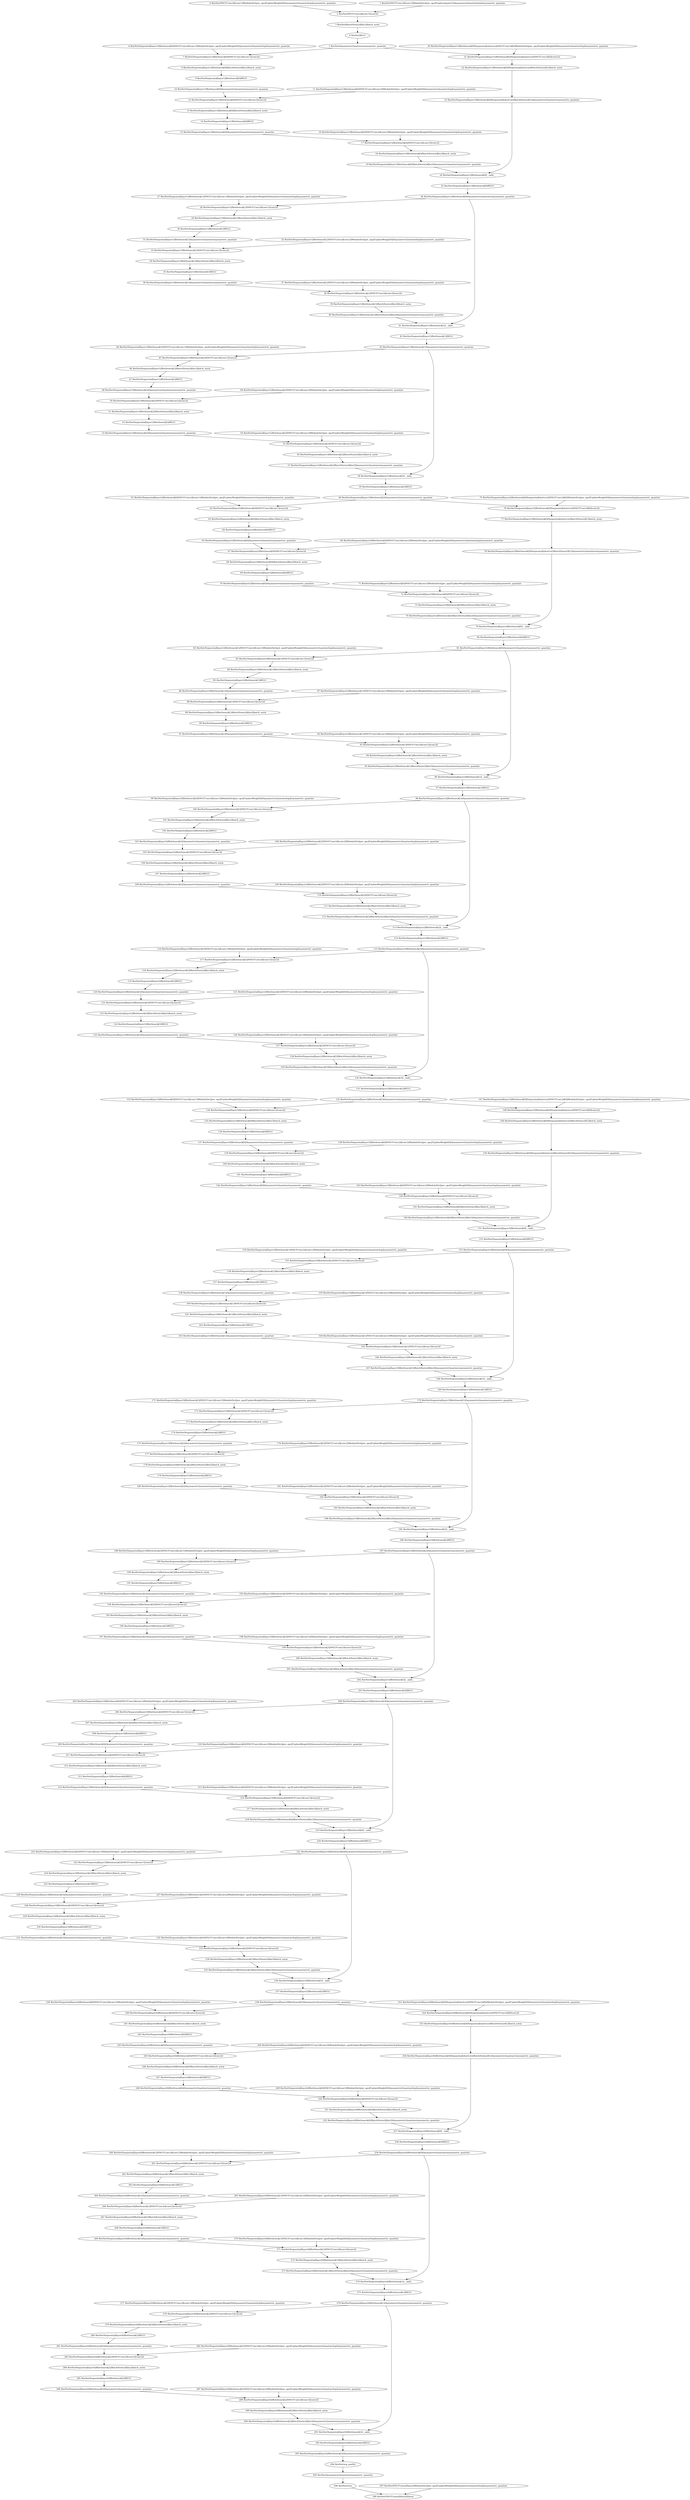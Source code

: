 strict digraph  {
"0 ResNet/NNCFConv2d[conv1]/ModuleDict[pre_ops]/UpdateWeight[0]/AsymmetricQuantizer[op]/asymmetric_quantize" [id=0, scope="ResNet/NNCFConv2d[conv1]/ModuleDict[pre_ops]/UpdateWeight[0]/AsymmetricQuantizer[op]", type=asymmetric_quantize];
"1 ResNet/NNCFConv2d[conv1]/ModuleDict[pre_ops]/UpdateInputs[1]/AsymmetricQuantizer[op]/asymmetric_quantize" [id=1, scope="ResNet/NNCFConv2d[conv1]/ModuleDict[pre_ops]/UpdateInputs[1]/AsymmetricQuantizer[op]", type=asymmetric_quantize];
"2 ResNet/NNCFConv2d[conv1]/conv2d" [id=2, scope="ResNet/NNCFConv2d[conv1]", type=conv2d];
"3 ResNet/BatchNorm2d[bn1]/batch_norm" [id=3, scope="ResNet/BatchNorm2d[bn1]", type=batch_norm];
"4 ResNet/RELU" [id=4, scope=ResNet, type=RELU];
"5 ResNet/AsymmetricQuantizer/asymmetric_quantize" [id=5, scope="ResNet/AsymmetricQuantizer", type=asymmetric_quantize];
"6 ResNet/Sequential[layer1]/Bottleneck[0]/NNCFConv2d[conv1]/ModuleDict[pre_ops]/UpdateWeight[0]/AsymmetricQuantizer[op]/asymmetric_quantize" [id=6, scope="ResNet/Sequential[layer1]/Bottleneck[0]/NNCFConv2d[conv1]/ModuleDict[pre_ops]/UpdateWeight[0]/AsymmetricQuantizer[op]", type=asymmetric_quantize];
"7 ResNet/Sequential[layer1]/Bottleneck[0]/NNCFConv2d[conv1]/conv2d" [id=7, scope="ResNet/Sequential[layer1]/Bottleneck[0]/NNCFConv2d[conv1]", type=conv2d];
"8 ResNet/Sequential[layer1]/Bottleneck[0]/BatchNorm2d[bn1]/batch_norm" [id=8, scope="ResNet/Sequential[layer1]/Bottleneck[0]/BatchNorm2d[bn1]", type=batch_norm];
"9 ResNet/Sequential[layer1]/Bottleneck[0]/RELU" [id=9, scope="ResNet/Sequential[layer1]/Bottleneck[0]", type=RELU];
"10 ResNet/Sequential[layer1]/Bottleneck[0]/AsymmetricQuantizer/asymmetric_quantize" [id=10, scope="ResNet/Sequential[layer1]/Bottleneck[0]/AsymmetricQuantizer", type=asymmetric_quantize];
"11 ResNet/Sequential[layer1]/Bottleneck[0]/NNCFConv2d[conv2]/ModuleDict[pre_ops]/UpdateWeight[0]/AsymmetricQuantizer[op]/asymmetric_quantize" [id=11, scope="ResNet/Sequential[layer1]/Bottleneck[0]/NNCFConv2d[conv2]/ModuleDict[pre_ops]/UpdateWeight[0]/AsymmetricQuantizer[op]", type=asymmetric_quantize];
"12 ResNet/Sequential[layer1]/Bottleneck[0]/NNCFConv2d[conv2]/conv2d" [id=12, scope="ResNet/Sequential[layer1]/Bottleneck[0]/NNCFConv2d[conv2]", type=conv2d];
"13 ResNet/Sequential[layer1]/Bottleneck[0]/BatchNorm2d[bn2]/batch_norm" [id=13, scope="ResNet/Sequential[layer1]/Bottleneck[0]/BatchNorm2d[bn2]", type=batch_norm];
"14 ResNet/Sequential[layer1]/Bottleneck[0]/RELU" [id=14, scope="ResNet/Sequential[layer1]/Bottleneck[0]", type=RELU];
"15 ResNet/Sequential[layer1]/Bottleneck[0]/AsymmetricQuantizer/asymmetric_quantize" [id=15, scope="ResNet/Sequential[layer1]/Bottleneck[0]/AsymmetricQuantizer", type=asymmetric_quantize];
"16 ResNet/Sequential[layer1]/Bottleneck[0]/NNCFConv2d[conv3]/ModuleDict[pre_ops]/UpdateWeight[0]/AsymmetricQuantizer[op]/asymmetric_quantize" [id=16, scope="ResNet/Sequential[layer1]/Bottleneck[0]/NNCFConv2d[conv3]/ModuleDict[pre_ops]/UpdateWeight[0]/AsymmetricQuantizer[op]", type=asymmetric_quantize];
"17 ResNet/Sequential[layer1]/Bottleneck[0]/NNCFConv2d[conv3]/conv2d" [id=17, scope="ResNet/Sequential[layer1]/Bottleneck[0]/NNCFConv2d[conv3]", type=conv2d];
"18 ResNet/Sequential[layer1]/Bottleneck[0]/BatchNorm2d[bn3]/batch_norm" [id=18, scope="ResNet/Sequential[layer1]/Bottleneck[0]/BatchNorm2d[bn3]", type=batch_norm];
"19 ResNet/Sequential[layer1]/Bottleneck[0]/BatchNorm2d[bn3]/AsymmetricQuantizer/asymmetric_quantize" [id=19, scope="ResNet/Sequential[layer1]/Bottleneck[0]/BatchNorm2d[bn3]/AsymmetricQuantizer", type=asymmetric_quantize];
"20 ResNet/Sequential[layer1]/Bottleneck[0]/Sequential[shortcut]/NNCFConv2d[0]/ModuleDict[pre_ops]/UpdateWeight[0]/AsymmetricQuantizer[op]/asymmetric_quantize" [id=20, scope="ResNet/Sequential[layer1]/Bottleneck[0]/Sequential[shortcut]/NNCFConv2d[0]/ModuleDict[pre_ops]/UpdateWeight[0]/AsymmetricQuantizer[op]", type=asymmetric_quantize];
"21 ResNet/Sequential[layer1]/Bottleneck[0]/Sequential[shortcut]/NNCFConv2d[0]/conv2d" [id=21, scope="ResNet/Sequential[layer1]/Bottleneck[0]/Sequential[shortcut]/NNCFConv2d[0]", type=conv2d];
"22 ResNet/Sequential[layer1]/Bottleneck[0]/Sequential[shortcut]/BatchNorm2d[1]/batch_norm" [id=22, scope="ResNet/Sequential[layer1]/Bottleneck[0]/Sequential[shortcut]/BatchNorm2d[1]", type=batch_norm];
"23 ResNet/Sequential[layer1]/Bottleneck[0]/Sequential[shortcut]/BatchNorm2d[1]/AsymmetricQuantizer/asymmetric_quantize" [id=23, scope="ResNet/Sequential[layer1]/Bottleneck[0]/Sequential[shortcut]/BatchNorm2d[1]/AsymmetricQuantizer", type=asymmetric_quantize];
"24 ResNet/Sequential[layer1]/Bottleneck[0]/__iadd__" [id=24, scope="ResNet/Sequential[layer1]/Bottleneck[0]", type=__iadd__];
"25 ResNet/Sequential[layer1]/Bottleneck[0]/RELU" [id=25, scope="ResNet/Sequential[layer1]/Bottleneck[0]", type=RELU];
"26 ResNet/Sequential[layer1]/Bottleneck[0]/AsymmetricQuantizer/asymmetric_quantize" [id=26, scope="ResNet/Sequential[layer1]/Bottleneck[0]/AsymmetricQuantizer", type=asymmetric_quantize];
"27 ResNet/Sequential[layer1]/Bottleneck[1]/NNCFConv2d[conv1]/ModuleDict[pre_ops]/UpdateWeight[0]/AsymmetricQuantizer[op]/asymmetric_quantize" [id=27, scope="ResNet/Sequential[layer1]/Bottleneck[1]/NNCFConv2d[conv1]/ModuleDict[pre_ops]/UpdateWeight[0]/AsymmetricQuantizer[op]", type=asymmetric_quantize];
"28 ResNet/Sequential[layer1]/Bottleneck[1]/NNCFConv2d[conv1]/conv2d" [id=28, scope="ResNet/Sequential[layer1]/Bottleneck[1]/NNCFConv2d[conv1]", type=conv2d];
"29 ResNet/Sequential[layer1]/Bottleneck[1]/BatchNorm2d[bn1]/batch_norm" [id=29, scope="ResNet/Sequential[layer1]/Bottleneck[1]/BatchNorm2d[bn1]", type=batch_norm];
"30 ResNet/Sequential[layer1]/Bottleneck[1]/RELU" [id=30, scope="ResNet/Sequential[layer1]/Bottleneck[1]", type=RELU];
"31 ResNet/Sequential[layer1]/Bottleneck[1]/AsymmetricQuantizer/asymmetric_quantize" [id=31, scope="ResNet/Sequential[layer1]/Bottleneck[1]/AsymmetricQuantizer", type=asymmetric_quantize];
"32 ResNet/Sequential[layer1]/Bottleneck[1]/NNCFConv2d[conv2]/ModuleDict[pre_ops]/UpdateWeight[0]/AsymmetricQuantizer[op]/asymmetric_quantize" [id=32, scope="ResNet/Sequential[layer1]/Bottleneck[1]/NNCFConv2d[conv2]/ModuleDict[pre_ops]/UpdateWeight[0]/AsymmetricQuantizer[op]", type=asymmetric_quantize];
"33 ResNet/Sequential[layer1]/Bottleneck[1]/NNCFConv2d[conv2]/conv2d" [id=33, scope="ResNet/Sequential[layer1]/Bottleneck[1]/NNCFConv2d[conv2]", type=conv2d];
"34 ResNet/Sequential[layer1]/Bottleneck[1]/BatchNorm2d[bn2]/batch_norm" [id=34, scope="ResNet/Sequential[layer1]/Bottleneck[1]/BatchNorm2d[bn2]", type=batch_norm];
"35 ResNet/Sequential[layer1]/Bottleneck[1]/RELU" [id=35, scope="ResNet/Sequential[layer1]/Bottleneck[1]", type=RELU];
"36 ResNet/Sequential[layer1]/Bottleneck[1]/AsymmetricQuantizer/asymmetric_quantize" [id=36, scope="ResNet/Sequential[layer1]/Bottleneck[1]/AsymmetricQuantizer", type=asymmetric_quantize];
"37 ResNet/Sequential[layer1]/Bottleneck[1]/NNCFConv2d[conv3]/ModuleDict[pre_ops]/UpdateWeight[0]/AsymmetricQuantizer[op]/asymmetric_quantize" [id=37, scope="ResNet/Sequential[layer1]/Bottleneck[1]/NNCFConv2d[conv3]/ModuleDict[pre_ops]/UpdateWeight[0]/AsymmetricQuantizer[op]", type=asymmetric_quantize];
"38 ResNet/Sequential[layer1]/Bottleneck[1]/NNCFConv2d[conv3]/conv2d" [id=38, scope="ResNet/Sequential[layer1]/Bottleneck[1]/NNCFConv2d[conv3]", type=conv2d];
"39 ResNet/Sequential[layer1]/Bottleneck[1]/BatchNorm2d[bn3]/batch_norm" [id=39, scope="ResNet/Sequential[layer1]/Bottleneck[1]/BatchNorm2d[bn3]", type=batch_norm];
"40 ResNet/Sequential[layer1]/Bottleneck[1]/BatchNorm2d[bn3]/AsymmetricQuantizer/asymmetric_quantize" [id=40, scope="ResNet/Sequential[layer1]/Bottleneck[1]/BatchNorm2d[bn3]/AsymmetricQuantizer", type=asymmetric_quantize];
"41 ResNet/Sequential[layer1]/Bottleneck[1]/__iadd__" [id=41, scope="ResNet/Sequential[layer1]/Bottleneck[1]", type=__iadd__];
"42 ResNet/Sequential[layer1]/Bottleneck[1]/RELU" [id=42, scope="ResNet/Sequential[layer1]/Bottleneck[1]", type=RELU];
"43 ResNet/Sequential[layer1]/Bottleneck[1]/AsymmetricQuantizer/asymmetric_quantize" [id=43, scope="ResNet/Sequential[layer1]/Bottleneck[1]/AsymmetricQuantizer", type=asymmetric_quantize];
"44 ResNet/Sequential[layer1]/Bottleneck[2]/NNCFConv2d[conv1]/ModuleDict[pre_ops]/UpdateWeight[0]/AsymmetricQuantizer[op]/asymmetric_quantize" [id=44, scope="ResNet/Sequential[layer1]/Bottleneck[2]/NNCFConv2d[conv1]/ModuleDict[pre_ops]/UpdateWeight[0]/AsymmetricQuantizer[op]", type=asymmetric_quantize];
"45 ResNet/Sequential[layer1]/Bottleneck[2]/NNCFConv2d[conv1]/conv2d" [id=45, scope="ResNet/Sequential[layer1]/Bottleneck[2]/NNCFConv2d[conv1]", type=conv2d];
"46 ResNet/Sequential[layer1]/Bottleneck[2]/BatchNorm2d[bn1]/batch_norm" [id=46, scope="ResNet/Sequential[layer1]/Bottleneck[2]/BatchNorm2d[bn1]", type=batch_norm];
"47 ResNet/Sequential[layer1]/Bottleneck[2]/RELU" [id=47, scope="ResNet/Sequential[layer1]/Bottleneck[2]", type=RELU];
"48 ResNet/Sequential[layer1]/Bottleneck[2]/AsymmetricQuantizer/asymmetric_quantize" [id=48, scope="ResNet/Sequential[layer1]/Bottleneck[2]/AsymmetricQuantizer", type=asymmetric_quantize];
"49 ResNet/Sequential[layer1]/Bottleneck[2]/NNCFConv2d[conv2]/ModuleDict[pre_ops]/UpdateWeight[0]/AsymmetricQuantizer[op]/asymmetric_quantize" [id=49, scope="ResNet/Sequential[layer1]/Bottleneck[2]/NNCFConv2d[conv2]/ModuleDict[pre_ops]/UpdateWeight[0]/AsymmetricQuantizer[op]", type=asymmetric_quantize];
"50 ResNet/Sequential[layer1]/Bottleneck[2]/NNCFConv2d[conv2]/conv2d" [id=50, scope="ResNet/Sequential[layer1]/Bottleneck[2]/NNCFConv2d[conv2]", type=conv2d];
"51 ResNet/Sequential[layer1]/Bottleneck[2]/BatchNorm2d[bn2]/batch_norm" [id=51, scope="ResNet/Sequential[layer1]/Bottleneck[2]/BatchNorm2d[bn2]", type=batch_norm];
"52 ResNet/Sequential[layer1]/Bottleneck[2]/RELU" [id=52, scope="ResNet/Sequential[layer1]/Bottleneck[2]", type=RELU];
"53 ResNet/Sequential[layer1]/Bottleneck[2]/AsymmetricQuantizer/asymmetric_quantize" [id=53, scope="ResNet/Sequential[layer1]/Bottleneck[2]/AsymmetricQuantizer", type=asymmetric_quantize];
"54 ResNet/Sequential[layer1]/Bottleneck[2]/NNCFConv2d[conv3]/ModuleDict[pre_ops]/UpdateWeight[0]/AsymmetricQuantizer[op]/asymmetric_quantize" [id=54, scope="ResNet/Sequential[layer1]/Bottleneck[2]/NNCFConv2d[conv3]/ModuleDict[pre_ops]/UpdateWeight[0]/AsymmetricQuantizer[op]", type=asymmetric_quantize];
"55 ResNet/Sequential[layer1]/Bottleneck[2]/NNCFConv2d[conv3]/conv2d" [id=55, scope="ResNet/Sequential[layer1]/Bottleneck[2]/NNCFConv2d[conv3]", type=conv2d];
"56 ResNet/Sequential[layer1]/Bottleneck[2]/BatchNorm2d[bn3]/batch_norm" [id=56, scope="ResNet/Sequential[layer1]/Bottleneck[2]/BatchNorm2d[bn3]", type=batch_norm];
"57 ResNet/Sequential[layer1]/Bottleneck[2]/BatchNorm2d[bn3]/AsymmetricQuantizer/asymmetric_quantize" [id=57, scope="ResNet/Sequential[layer1]/Bottleneck[2]/BatchNorm2d[bn3]/AsymmetricQuantizer", type=asymmetric_quantize];
"58 ResNet/Sequential[layer1]/Bottleneck[2]/__iadd__" [id=58, scope="ResNet/Sequential[layer1]/Bottleneck[2]", type=__iadd__];
"59 ResNet/Sequential[layer1]/Bottleneck[2]/RELU" [id=59, scope="ResNet/Sequential[layer1]/Bottleneck[2]", type=RELU];
"60 ResNet/Sequential[layer1]/Bottleneck[2]/AsymmetricQuantizer/asymmetric_quantize" [id=60, scope="ResNet/Sequential[layer1]/Bottleneck[2]/AsymmetricQuantizer", type=asymmetric_quantize];
"61 ResNet/Sequential[layer2]/Bottleneck[0]/NNCFConv2d[conv1]/ModuleDict[pre_ops]/UpdateWeight[0]/AsymmetricQuantizer[op]/asymmetric_quantize" [id=61, scope="ResNet/Sequential[layer2]/Bottleneck[0]/NNCFConv2d[conv1]/ModuleDict[pre_ops]/UpdateWeight[0]/AsymmetricQuantizer[op]", type=asymmetric_quantize];
"62 ResNet/Sequential[layer2]/Bottleneck[0]/NNCFConv2d[conv1]/conv2d" [id=62, scope="ResNet/Sequential[layer2]/Bottleneck[0]/NNCFConv2d[conv1]", type=conv2d];
"63 ResNet/Sequential[layer2]/Bottleneck[0]/BatchNorm2d[bn1]/batch_norm" [id=63, scope="ResNet/Sequential[layer2]/Bottleneck[0]/BatchNorm2d[bn1]", type=batch_norm];
"64 ResNet/Sequential[layer2]/Bottleneck[0]/RELU" [id=64, scope="ResNet/Sequential[layer2]/Bottleneck[0]", type=RELU];
"65 ResNet/Sequential[layer2]/Bottleneck[0]/AsymmetricQuantizer/asymmetric_quantize" [id=65, scope="ResNet/Sequential[layer2]/Bottleneck[0]/AsymmetricQuantizer", type=asymmetric_quantize];
"66 ResNet/Sequential[layer2]/Bottleneck[0]/NNCFConv2d[conv2]/ModuleDict[pre_ops]/UpdateWeight[0]/AsymmetricQuantizer[op]/asymmetric_quantize" [id=66, scope="ResNet/Sequential[layer2]/Bottleneck[0]/NNCFConv2d[conv2]/ModuleDict[pre_ops]/UpdateWeight[0]/AsymmetricQuantizer[op]", type=asymmetric_quantize];
"67 ResNet/Sequential[layer2]/Bottleneck[0]/NNCFConv2d[conv2]/conv2d" [id=67, scope="ResNet/Sequential[layer2]/Bottleneck[0]/NNCFConv2d[conv2]", type=conv2d];
"68 ResNet/Sequential[layer2]/Bottleneck[0]/BatchNorm2d[bn2]/batch_norm" [id=68, scope="ResNet/Sequential[layer2]/Bottleneck[0]/BatchNorm2d[bn2]", type=batch_norm];
"69 ResNet/Sequential[layer2]/Bottleneck[0]/RELU" [id=69, scope="ResNet/Sequential[layer2]/Bottleneck[0]", type=RELU];
"70 ResNet/Sequential[layer2]/Bottleneck[0]/AsymmetricQuantizer/asymmetric_quantize" [id=70, scope="ResNet/Sequential[layer2]/Bottleneck[0]/AsymmetricQuantizer", type=asymmetric_quantize];
"71 ResNet/Sequential[layer2]/Bottleneck[0]/NNCFConv2d[conv3]/ModuleDict[pre_ops]/UpdateWeight[0]/AsymmetricQuantizer[op]/asymmetric_quantize" [id=71, scope="ResNet/Sequential[layer2]/Bottleneck[0]/NNCFConv2d[conv3]/ModuleDict[pre_ops]/UpdateWeight[0]/AsymmetricQuantizer[op]", type=asymmetric_quantize];
"72 ResNet/Sequential[layer2]/Bottleneck[0]/NNCFConv2d[conv3]/conv2d" [id=72, scope="ResNet/Sequential[layer2]/Bottleneck[0]/NNCFConv2d[conv3]", type=conv2d];
"73 ResNet/Sequential[layer2]/Bottleneck[0]/BatchNorm2d[bn3]/batch_norm" [id=73, scope="ResNet/Sequential[layer2]/Bottleneck[0]/BatchNorm2d[bn3]", type=batch_norm];
"74 ResNet/Sequential[layer2]/Bottleneck[0]/BatchNorm2d[bn3]/AsymmetricQuantizer/asymmetric_quantize" [id=74, scope="ResNet/Sequential[layer2]/Bottleneck[0]/BatchNorm2d[bn3]/AsymmetricQuantizer", type=asymmetric_quantize];
"75 ResNet/Sequential[layer2]/Bottleneck[0]/Sequential[shortcut]/NNCFConv2d[0]/ModuleDict[pre_ops]/UpdateWeight[0]/AsymmetricQuantizer[op]/asymmetric_quantize" [id=75, scope="ResNet/Sequential[layer2]/Bottleneck[0]/Sequential[shortcut]/NNCFConv2d[0]/ModuleDict[pre_ops]/UpdateWeight[0]/AsymmetricQuantizer[op]", type=asymmetric_quantize];
"76 ResNet/Sequential[layer2]/Bottleneck[0]/Sequential[shortcut]/NNCFConv2d[0]/conv2d" [id=76, scope="ResNet/Sequential[layer2]/Bottleneck[0]/Sequential[shortcut]/NNCFConv2d[0]", type=conv2d];
"77 ResNet/Sequential[layer2]/Bottleneck[0]/Sequential[shortcut]/BatchNorm2d[1]/batch_norm" [id=77, scope="ResNet/Sequential[layer2]/Bottleneck[0]/Sequential[shortcut]/BatchNorm2d[1]", type=batch_norm];
"78 ResNet/Sequential[layer2]/Bottleneck[0]/Sequential[shortcut]/BatchNorm2d[1]/AsymmetricQuantizer/asymmetric_quantize" [id=78, scope="ResNet/Sequential[layer2]/Bottleneck[0]/Sequential[shortcut]/BatchNorm2d[1]/AsymmetricQuantizer", type=asymmetric_quantize];
"79 ResNet/Sequential[layer2]/Bottleneck[0]/__iadd__" [id=79, scope="ResNet/Sequential[layer2]/Bottleneck[0]", type=__iadd__];
"80 ResNet/Sequential[layer2]/Bottleneck[0]/RELU" [id=80, scope="ResNet/Sequential[layer2]/Bottleneck[0]", type=RELU];
"81 ResNet/Sequential[layer2]/Bottleneck[0]/AsymmetricQuantizer/asymmetric_quantize" [id=81, scope="ResNet/Sequential[layer2]/Bottleneck[0]/AsymmetricQuantizer", type=asymmetric_quantize];
"82 ResNet/Sequential[layer2]/Bottleneck[1]/NNCFConv2d[conv1]/ModuleDict[pre_ops]/UpdateWeight[0]/AsymmetricQuantizer[op]/asymmetric_quantize" [id=82, scope="ResNet/Sequential[layer2]/Bottleneck[1]/NNCFConv2d[conv1]/ModuleDict[pre_ops]/UpdateWeight[0]/AsymmetricQuantizer[op]", type=asymmetric_quantize];
"83 ResNet/Sequential[layer2]/Bottleneck[1]/NNCFConv2d[conv1]/conv2d" [id=83, scope="ResNet/Sequential[layer2]/Bottleneck[1]/NNCFConv2d[conv1]", type=conv2d];
"84 ResNet/Sequential[layer2]/Bottleneck[1]/BatchNorm2d[bn1]/batch_norm" [id=84, scope="ResNet/Sequential[layer2]/Bottleneck[1]/BatchNorm2d[bn1]", type=batch_norm];
"85 ResNet/Sequential[layer2]/Bottleneck[1]/RELU" [id=85, scope="ResNet/Sequential[layer2]/Bottleneck[1]", type=RELU];
"86 ResNet/Sequential[layer2]/Bottleneck[1]/AsymmetricQuantizer/asymmetric_quantize" [id=86, scope="ResNet/Sequential[layer2]/Bottleneck[1]/AsymmetricQuantizer", type=asymmetric_quantize];
"87 ResNet/Sequential[layer2]/Bottleneck[1]/NNCFConv2d[conv2]/ModuleDict[pre_ops]/UpdateWeight[0]/AsymmetricQuantizer[op]/asymmetric_quantize" [id=87, scope="ResNet/Sequential[layer2]/Bottleneck[1]/NNCFConv2d[conv2]/ModuleDict[pre_ops]/UpdateWeight[0]/AsymmetricQuantizer[op]", type=asymmetric_quantize];
"88 ResNet/Sequential[layer2]/Bottleneck[1]/NNCFConv2d[conv2]/conv2d" [id=88, scope="ResNet/Sequential[layer2]/Bottleneck[1]/NNCFConv2d[conv2]", type=conv2d];
"89 ResNet/Sequential[layer2]/Bottleneck[1]/BatchNorm2d[bn2]/batch_norm" [id=89, scope="ResNet/Sequential[layer2]/Bottleneck[1]/BatchNorm2d[bn2]", type=batch_norm];
"90 ResNet/Sequential[layer2]/Bottleneck[1]/RELU" [id=90, scope="ResNet/Sequential[layer2]/Bottleneck[1]", type=RELU];
"91 ResNet/Sequential[layer2]/Bottleneck[1]/AsymmetricQuantizer/asymmetric_quantize" [id=91, scope="ResNet/Sequential[layer2]/Bottleneck[1]/AsymmetricQuantizer", type=asymmetric_quantize];
"92 ResNet/Sequential[layer2]/Bottleneck[1]/NNCFConv2d[conv3]/ModuleDict[pre_ops]/UpdateWeight[0]/AsymmetricQuantizer[op]/asymmetric_quantize" [id=92, scope="ResNet/Sequential[layer2]/Bottleneck[1]/NNCFConv2d[conv3]/ModuleDict[pre_ops]/UpdateWeight[0]/AsymmetricQuantizer[op]", type=asymmetric_quantize];
"93 ResNet/Sequential[layer2]/Bottleneck[1]/NNCFConv2d[conv3]/conv2d" [id=93, scope="ResNet/Sequential[layer2]/Bottleneck[1]/NNCFConv2d[conv3]", type=conv2d];
"94 ResNet/Sequential[layer2]/Bottleneck[1]/BatchNorm2d[bn3]/batch_norm" [id=94, scope="ResNet/Sequential[layer2]/Bottleneck[1]/BatchNorm2d[bn3]", type=batch_norm];
"95 ResNet/Sequential[layer2]/Bottleneck[1]/BatchNorm2d[bn3]/AsymmetricQuantizer/asymmetric_quantize" [id=95, scope="ResNet/Sequential[layer2]/Bottleneck[1]/BatchNorm2d[bn3]/AsymmetricQuantizer", type=asymmetric_quantize];
"96 ResNet/Sequential[layer2]/Bottleneck[1]/__iadd__" [id=96, scope="ResNet/Sequential[layer2]/Bottleneck[1]", type=__iadd__];
"97 ResNet/Sequential[layer2]/Bottleneck[1]/RELU" [id=97, scope="ResNet/Sequential[layer2]/Bottleneck[1]", type=RELU];
"98 ResNet/Sequential[layer2]/Bottleneck[1]/AsymmetricQuantizer/asymmetric_quantize" [id=98, scope="ResNet/Sequential[layer2]/Bottleneck[1]/AsymmetricQuantizer", type=asymmetric_quantize];
"99 ResNet/Sequential[layer2]/Bottleneck[2]/NNCFConv2d[conv1]/ModuleDict[pre_ops]/UpdateWeight[0]/AsymmetricQuantizer[op]/asymmetric_quantize" [id=99, scope="ResNet/Sequential[layer2]/Bottleneck[2]/NNCFConv2d[conv1]/ModuleDict[pre_ops]/UpdateWeight[0]/AsymmetricQuantizer[op]", type=asymmetric_quantize];
"100 ResNet/Sequential[layer2]/Bottleneck[2]/NNCFConv2d[conv1]/conv2d" [id=100, scope="ResNet/Sequential[layer2]/Bottleneck[2]/NNCFConv2d[conv1]", type=conv2d];
"101 ResNet/Sequential[layer2]/Bottleneck[2]/BatchNorm2d[bn1]/batch_norm" [id=101, scope="ResNet/Sequential[layer2]/Bottleneck[2]/BatchNorm2d[bn1]", type=batch_norm];
"102 ResNet/Sequential[layer2]/Bottleneck[2]/RELU" [id=102, scope="ResNet/Sequential[layer2]/Bottleneck[2]", type=RELU];
"103 ResNet/Sequential[layer2]/Bottleneck[2]/AsymmetricQuantizer/asymmetric_quantize" [id=103, scope="ResNet/Sequential[layer2]/Bottleneck[2]/AsymmetricQuantizer", type=asymmetric_quantize];
"104 ResNet/Sequential[layer2]/Bottleneck[2]/NNCFConv2d[conv2]/ModuleDict[pre_ops]/UpdateWeight[0]/AsymmetricQuantizer[op]/asymmetric_quantize" [id=104, scope="ResNet/Sequential[layer2]/Bottleneck[2]/NNCFConv2d[conv2]/ModuleDict[pre_ops]/UpdateWeight[0]/AsymmetricQuantizer[op]", type=asymmetric_quantize];
"105 ResNet/Sequential[layer2]/Bottleneck[2]/NNCFConv2d[conv2]/conv2d" [id=105, scope="ResNet/Sequential[layer2]/Bottleneck[2]/NNCFConv2d[conv2]", type=conv2d];
"106 ResNet/Sequential[layer2]/Bottleneck[2]/BatchNorm2d[bn2]/batch_norm" [id=106, scope="ResNet/Sequential[layer2]/Bottleneck[2]/BatchNorm2d[bn2]", type=batch_norm];
"107 ResNet/Sequential[layer2]/Bottleneck[2]/RELU" [id=107, scope="ResNet/Sequential[layer2]/Bottleneck[2]", type=RELU];
"108 ResNet/Sequential[layer2]/Bottleneck[2]/AsymmetricQuantizer/asymmetric_quantize" [id=108, scope="ResNet/Sequential[layer2]/Bottleneck[2]/AsymmetricQuantizer", type=asymmetric_quantize];
"109 ResNet/Sequential[layer2]/Bottleneck[2]/NNCFConv2d[conv3]/ModuleDict[pre_ops]/UpdateWeight[0]/AsymmetricQuantizer[op]/asymmetric_quantize" [id=109, scope="ResNet/Sequential[layer2]/Bottleneck[2]/NNCFConv2d[conv3]/ModuleDict[pre_ops]/UpdateWeight[0]/AsymmetricQuantizer[op]", type=asymmetric_quantize];
"110 ResNet/Sequential[layer2]/Bottleneck[2]/NNCFConv2d[conv3]/conv2d" [id=110, scope="ResNet/Sequential[layer2]/Bottleneck[2]/NNCFConv2d[conv3]", type=conv2d];
"111 ResNet/Sequential[layer2]/Bottleneck[2]/BatchNorm2d[bn3]/batch_norm" [id=111, scope="ResNet/Sequential[layer2]/Bottleneck[2]/BatchNorm2d[bn3]", type=batch_norm];
"112 ResNet/Sequential[layer2]/Bottleneck[2]/BatchNorm2d[bn3]/AsymmetricQuantizer/asymmetric_quantize" [id=112, scope="ResNet/Sequential[layer2]/Bottleneck[2]/BatchNorm2d[bn3]/AsymmetricQuantizer", type=asymmetric_quantize];
"113 ResNet/Sequential[layer2]/Bottleneck[2]/__iadd__" [id=113, scope="ResNet/Sequential[layer2]/Bottleneck[2]", type=__iadd__];
"114 ResNet/Sequential[layer2]/Bottleneck[2]/RELU" [id=114, scope="ResNet/Sequential[layer2]/Bottleneck[2]", type=RELU];
"115 ResNet/Sequential[layer2]/Bottleneck[2]/AsymmetricQuantizer/asymmetric_quantize" [id=115, scope="ResNet/Sequential[layer2]/Bottleneck[2]/AsymmetricQuantizer", type=asymmetric_quantize];
"116 ResNet/Sequential[layer2]/Bottleneck[3]/NNCFConv2d[conv1]/ModuleDict[pre_ops]/UpdateWeight[0]/AsymmetricQuantizer[op]/asymmetric_quantize" [id=116, scope="ResNet/Sequential[layer2]/Bottleneck[3]/NNCFConv2d[conv1]/ModuleDict[pre_ops]/UpdateWeight[0]/AsymmetricQuantizer[op]", type=asymmetric_quantize];
"117 ResNet/Sequential[layer2]/Bottleneck[3]/NNCFConv2d[conv1]/conv2d" [id=117, scope="ResNet/Sequential[layer2]/Bottleneck[3]/NNCFConv2d[conv1]", type=conv2d];
"118 ResNet/Sequential[layer2]/Bottleneck[3]/BatchNorm2d[bn1]/batch_norm" [id=118, scope="ResNet/Sequential[layer2]/Bottleneck[3]/BatchNorm2d[bn1]", type=batch_norm];
"119 ResNet/Sequential[layer2]/Bottleneck[3]/RELU" [id=119, scope="ResNet/Sequential[layer2]/Bottleneck[3]", type=RELU];
"120 ResNet/Sequential[layer2]/Bottleneck[3]/AsymmetricQuantizer/asymmetric_quantize" [id=120, scope="ResNet/Sequential[layer2]/Bottleneck[3]/AsymmetricQuantizer", type=asymmetric_quantize];
"121 ResNet/Sequential[layer2]/Bottleneck[3]/NNCFConv2d[conv2]/ModuleDict[pre_ops]/UpdateWeight[0]/AsymmetricQuantizer[op]/asymmetric_quantize" [id=121, scope="ResNet/Sequential[layer2]/Bottleneck[3]/NNCFConv2d[conv2]/ModuleDict[pre_ops]/UpdateWeight[0]/AsymmetricQuantizer[op]", type=asymmetric_quantize];
"122 ResNet/Sequential[layer2]/Bottleneck[3]/NNCFConv2d[conv2]/conv2d" [id=122, scope="ResNet/Sequential[layer2]/Bottleneck[3]/NNCFConv2d[conv2]", type=conv2d];
"123 ResNet/Sequential[layer2]/Bottleneck[3]/BatchNorm2d[bn2]/batch_norm" [id=123, scope="ResNet/Sequential[layer2]/Bottleneck[3]/BatchNorm2d[bn2]", type=batch_norm];
"124 ResNet/Sequential[layer2]/Bottleneck[3]/RELU" [id=124, scope="ResNet/Sequential[layer2]/Bottleneck[3]", type=RELU];
"125 ResNet/Sequential[layer2]/Bottleneck[3]/AsymmetricQuantizer/asymmetric_quantize" [id=125, scope="ResNet/Sequential[layer2]/Bottleneck[3]/AsymmetricQuantizer", type=asymmetric_quantize];
"126 ResNet/Sequential[layer2]/Bottleneck[3]/NNCFConv2d[conv3]/ModuleDict[pre_ops]/UpdateWeight[0]/AsymmetricQuantizer[op]/asymmetric_quantize" [id=126, scope="ResNet/Sequential[layer2]/Bottleneck[3]/NNCFConv2d[conv3]/ModuleDict[pre_ops]/UpdateWeight[0]/AsymmetricQuantizer[op]", type=asymmetric_quantize];
"127 ResNet/Sequential[layer2]/Bottleneck[3]/NNCFConv2d[conv3]/conv2d" [id=127, scope="ResNet/Sequential[layer2]/Bottleneck[3]/NNCFConv2d[conv3]", type=conv2d];
"128 ResNet/Sequential[layer2]/Bottleneck[3]/BatchNorm2d[bn3]/batch_norm" [id=128, scope="ResNet/Sequential[layer2]/Bottleneck[3]/BatchNorm2d[bn3]", type=batch_norm];
"129 ResNet/Sequential[layer2]/Bottleneck[3]/BatchNorm2d[bn3]/AsymmetricQuantizer/asymmetric_quantize" [id=129, scope="ResNet/Sequential[layer2]/Bottleneck[3]/BatchNorm2d[bn3]/AsymmetricQuantizer", type=asymmetric_quantize];
"130 ResNet/Sequential[layer2]/Bottleneck[3]/__iadd__" [id=130, scope="ResNet/Sequential[layer2]/Bottleneck[3]", type=__iadd__];
"131 ResNet/Sequential[layer2]/Bottleneck[3]/RELU" [id=131, scope="ResNet/Sequential[layer2]/Bottleneck[3]", type=RELU];
"132 ResNet/Sequential[layer2]/Bottleneck[3]/AsymmetricQuantizer/asymmetric_quantize" [id=132, scope="ResNet/Sequential[layer2]/Bottleneck[3]/AsymmetricQuantizer", type=asymmetric_quantize];
"133 ResNet/Sequential[layer3]/Bottleneck[0]/NNCFConv2d[conv1]/ModuleDict[pre_ops]/UpdateWeight[0]/AsymmetricQuantizer[op]/asymmetric_quantize" [id=133, scope="ResNet/Sequential[layer3]/Bottleneck[0]/NNCFConv2d[conv1]/ModuleDict[pre_ops]/UpdateWeight[0]/AsymmetricQuantizer[op]", type=asymmetric_quantize];
"134 ResNet/Sequential[layer3]/Bottleneck[0]/NNCFConv2d[conv1]/conv2d" [id=134, scope="ResNet/Sequential[layer3]/Bottleneck[0]/NNCFConv2d[conv1]", type=conv2d];
"135 ResNet/Sequential[layer3]/Bottleneck[0]/BatchNorm2d[bn1]/batch_norm" [id=135, scope="ResNet/Sequential[layer3]/Bottleneck[0]/BatchNorm2d[bn1]", type=batch_norm];
"136 ResNet/Sequential[layer3]/Bottleneck[0]/RELU" [id=136, scope="ResNet/Sequential[layer3]/Bottleneck[0]", type=RELU];
"137 ResNet/Sequential[layer3]/Bottleneck[0]/AsymmetricQuantizer/asymmetric_quantize" [id=137, scope="ResNet/Sequential[layer3]/Bottleneck[0]/AsymmetricQuantizer", type=asymmetric_quantize];
"138 ResNet/Sequential[layer3]/Bottleneck[0]/NNCFConv2d[conv2]/ModuleDict[pre_ops]/UpdateWeight[0]/AsymmetricQuantizer[op]/asymmetric_quantize" [id=138, scope="ResNet/Sequential[layer3]/Bottleneck[0]/NNCFConv2d[conv2]/ModuleDict[pre_ops]/UpdateWeight[0]/AsymmetricQuantizer[op]", type=asymmetric_quantize];
"139 ResNet/Sequential[layer3]/Bottleneck[0]/NNCFConv2d[conv2]/conv2d" [id=139, scope="ResNet/Sequential[layer3]/Bottleneck[0]/NNCFConv2d[conv2]", type=conv2d];
"140 ResNet/Sequential[layer3]/Bottleneck[0]/BatchNorm2d[bn2]/batch_norm" [id=140, scope="ResNet/Sequential[layer3]/Bottleneck[0]/BatchNorm2d[bn2]", type=batch_norm];
"141 ResNet/Sequential[layer3]/Bottleneck[0]/RELU" [id=141, scope="ResNet/Sequential[layer3]/Bottleneck[0]", type=RELU];
"142 ResNet/Sequential[layer3]/Bottleneck[0]/AsymmetricQuantizer/asymmetric_quantize" [id=142, scope="ResNet/Sequential[layer3]/Bottleneck[0]/AsymmetricQuantizer", type=asymmetric_quantize];
"143 ResNet/Sequential[layer3]/Bottleneck[0]/NNCFConv2d[conv3]/ModuleDict[pre_ops]/UpdateWeight[0]/AsymmetricQuantizer[op]/asymmetric_quantize" [id=143, scope="ResNet/Sequential[layer3]/Bottleneck[0]/NNCFConv2d[conv3]/ModuleDict[pre_ops]/UpdateWeight[0]/AsymmetricQuantizer[op]", type=asymmetric_quantize];
"144 ResNet/Sequential[layer3]/Bottleneck[0]/NNCFConv2d[conv3]/conv2d" [id=144, scope="ResNet/Sequential[layer3]/Bottleneck[0]/NNCFConv2d[conv3]", type=conv2d];
"145 ResNet/Sequential[layer3]/Bottleneck[0]/BatchNorm2d[bn3]/batch_norm" [id=145, scope="ResNet/Sequential[layer3]/Bottleneck[0]/BatchNorm2d[bn3]", type=batch_norm];
"146 ResNet/Sequential[layer3]/Bottleneck[0]/BatchNorm2d[bn3]/AsymmetricQuantizer/asymmetric_quantize" [id=146, scope="ResNet/Sequential[layer3]/Bottleneck[0]/BatchNorm2d[bn3]/AsymmetricQuantizer", type=asymmetric_quantize];
"147 ResNet/Sequential[layer3]/Bottleneck[0]/Sequential[shortcut]/NNCFConv2d[0]/ModuleDict[pre_ops]/UpdateWeight[0]/AsymmetricQuantizer[op]/asymmetric_quantize" [id=147, scope="ResNet/Sequential[layer3]/Bottleneck[0]/Sequential[shortcut]/NNCFConv2d[0]/ModuleDict[pre_ops]/UpdateWeight[0]/AsymmetricQuantizer[op]", type=asymmetric_quantize];
"148 ResNet/Sequential[layer3]/Bottleneck[0]/Sequential[shortcut]/NNCFConv2d[0]/conv2d" [id=148, scope="ResNet/Sequential[layer3]/Bottleneck[0]/Sequential[shortcut]/NNCFConv2d[0]", type=conv2d];
"149 ResNet/Sequential[layer3]/Bottleneck[0]/Sequential[shortcut]/BatchNorm2d[1]/batch_norm" [id=149, scope="ResNet/Sequential[layer3]/Bottleneck[0]/Sequential[shortcut]/BatchNorm2d[1]", type=batch_norm];
"150 ResNet/Sequential[layer3]/Bottleneck[0]/Sequential[shortcut]/BatchNorm2d[1]/AsymmetricQuantizer/asymmetric_quantize" [id=150, scope="ResNet/Sequential[layer3]/Bottleneck[0]/Sequential[shortcut]/BatchNorm2d[1]/AsymmetricQuantizer", type=asymmetric_quantize];
"151 ResNet/Sequential[layer3]/Bottleneck[0]/__iadd__" [id=151, scope="ResNet/Sequential[layer3]/Bottleneck[0]", type=__iadd__];
"152 ResNet/Sequential[layer3]/Bottleneck[0]/RELU" [id=152, scope="ResNet/Sequential[layer3]/Bottleneck[0]", type=RELU];
"153 ResNet/Sequential[layer3]/Bottleneck[0]/AsymmetricQuantizer/asymmetric_quantize" [id=153, scope="ResNet/Sequential[layer3]/Bottleneck[0]/AsymmetricQuantizer", type=asymmetric_quantize];
"154 ResNet/Sequential[layer3]/Bottleneck[1]/NNCFConv2d[conv1]/ModuleDict[pre_ops]/UpdateWeight[0]/AsymmetricQuantizer[op]/asymmetric_quantize" [id=154, scope="ResNet/Sequential[layer3]/Bottleneck[1]/NNCFConv2d[conv1]/ModuleDict[pre_ops]/UpdateWeight[0]/AsymmetricQuantizer[op]", type=asymmetric_quantize];
"155 ResNet/Sequential[layer3]/Bottleneck[1]/NNCFConv2d[conv1]/conv2d" [id=155, scope="ResNet/Sequential[layer3]/Bottleneck[1]/NNCFConv2d[conv1]", type=conv2d];
"156 ResNet/Sequential[layer3]/Bottleneck[1]/BatchNorm2d[bn1]/batch_norm" [id=156, scope="ResNet/Sequential[layer3]/Bottleneck[1]/BatchNorm2d[bn1]", type=batch_norm];
"157 ResNet/Sequential[layer3]/Bottleneck[1]/RELU" [id=157, scope="ResNet/Sequential[layer3]/Bottleneck[1]", type=RELU];
"158 ResNet/Sequential[layer3]/Bottleneck[1]/AsymmetricQuantizer/asymmetric_quantize" [id=158, scope="ResNet/Sequential[layer3]/Bottleneck[1]/AsymmetricQuantizer", type=asymmetric_quantize];
"159 ResNet/Sequential[layer3]/Bottleneck[1]/NNCFConv2d[conv2]/ModuleDict[pre_ops]/UpdateWeight[0]/AsymmetricQuantizer[op]/asymmetric_quantize" [id=159, scope="ResNet/Sequential[layer3]/Bottleneck[1]/NNCFConv2d[conv2]/ModuleDict[pre_ops]/UpdateWeight[0]/AsymmetricQuantizer[op]", type=asymmetric_quantize];
"160 ResNet/Sequential[layer3]/Bottleneck[1]/NNCFConv2d[conv2]/conv2d" [id=160, scope="ResNet/Sequential[layer3]/Bottleneck[1]/NNCFConv2d[conv2]", type=conv2d];
"161 ResNet/Sequential[layer3]/Bottleneck[1]/BatchNorm2d[bn2]/batch_norm" [id=161, scope="ResNet/Sequential[layer3]/Bottleneck[1]/BatchNorm2d[bn2]", type=batch_norm];
"162 ResNet/Sequential[layer3]/Bottleneck[1]/RELU" [id=162, scope="ResNet/Sequential[layer3]/Bottleneck[1]", type=RELU];
"163 ResNet/Sequential[layer3]/Bottleneck[1]/AsymmetricQuantizer/asymmetric_quantize" [id=163, scope="ResNet/Sequential[layer3]/Bottleneck[1]/AsymmetricQuantizer", type=asymmetric_quantize];
"164 ResNet/Sequential[layer3]/Bottleneck[1]/NNCFConv2d[conv3]/ModuleDict[pre_ops]/UpdateWeight[0]/AsymmetricQuantizer[op]/asymmetric_quantize" [id=164, scope="ResNet/Sequential[layer3]/Bottleneck[1]/NNCFConv2d[conv3]/ModuleDict[pre_ops]/UpdateWeight[0]/AsymmetricQuantizer[op]", type=asymmetric_quantize];
"165 ResNet/Sequential[layer3]/Bottleneck[1]/NNCFConv2d[conv3]/conv2d" [id=165, scope="ResNet/Sequential[layer3]/Bottleneck[1]/NNCFConv2d[conv3]", type=conv2d];
"166 ResNet/Sequential[layer3]/Bottleneck[1]/BatchNorm2d[bn3]/batch_norm" [id=166, scope="ResNet/Sequential[layer3]/Bottleneck[1]/BatchNorm2d[bn3]", type=batch_norm];
"167 ResNet/Sequential[layer3]/Bottleneck[1]/BatchNorm2d[bn3]/AsymmetricQuantizer/asymmetric_quantize" [id=167, scope="ResNet/Sequential[layer3]/Bottleneck[1]/BatchNorm2d[bn3]/AsymmetricQuantizer", type=asymmetric_quantize];
"168 ResNet/Sequential[layer3]/Bottleneck[1]/__iadd__" [id=168, scope="ResNet/Sequential[layer3]/Bottleneck[1]", type=__iadd__];
"169 ResNet/Sequential[layer3]/Bottleneck[1]/RELU" [id=169, scope="ResNet/Sequential[layer3]/Bottleneck[1]", type=RELU];
"170 ResNet/Sequential[layer3]/Bottleneck[1]/AsymmetricQuantizer/asymmetric_quantize" [id=170, scope="ResNet/Sequential[layer3]/Bottleneck[1]/AsymmetricQuantizer", type=asymmetric_quantize];
"171 ResNet/Sequential[layer3]/Bottleneck[2]/NNCFConv2d[conv1]/ModuleDict[pre_ops]/UpdateWeight[0]/AsymmetricQuantizer[op]/asymmetric_quantize" [id=171, scope="ResNet/Sequential[layer3]/Bottleneck[2]/NNCFConv2d[conv1]/ModuleDict[pre_ops]/UpdateWeight[0]/AsymmetricQuantizer[op]", type=asymmetric_quantize];
"172 ResNet/Sequential[layer3]/Bottleneck[2]/NNCFConv2d[conv1]/conv2d" [id=172, scope="ResNet/Sequential[layer3]/Bottleneck[2]/NNCFConv2d[conv1]", type=conv2d];
"173 ResNet/Sequential[layer3]/Bottleneck[2]/BatchNorm2d[bn1]/batch_norm" [id=173, scope="ResNet/Sequential[layer3]/Bottleneck[2]/BatchNorm2d[bn1]", type=batch_norm];
"174 ResNet/Sequential[layer3]/Bottleneck[2]/RELU" [id=174, scope="ResNet/Sequential[layer3]/Bottleneck[2]", type=RELU];
"175 ResNet/Sequential[layer3]/Bottleneck[2]/AsymmetricQuantizer/asymmetric_quantize" [id=175, scope="ResNet/Sequential[layer3]/Bottleneck[2]/AsymmetricQuantizer", type=asymmetric_quantize];
"176 ResNet/Sequential[layer3]/Bottleneck[2]/NNCFConv2d[conv2]/ModuleDict[pre_ops]/UpdateWeight[0]/AsymmetricQuantizer[op]/asymmetric_quantize" [id=176, scope="ResNet/Sequential[layer3]/Bottleneck[2]/NNCFConv2d[conv2]/ModuleDict[pre_ops]/UpdateWeight[0]/AsymmetricQuantizer[op]", type=asymmetric_quantize];
"177 ResNet/Sequential[layer3]/Bottleneck[2]/NNCFConv2d[conv2]/conv2d" [id=177, scope="ResNet/Sequential[layer3]/Bottleneck[2]/NNCFConv2d[conv2]", type=conv2d];
"178 ResNet/Sequential[layer3]/Bottleneck[2]/BatchNorm2d[bn2]/batch_norm" [id=178, scope="ResNet/Sequential[layer3]/Bottleneck[2]/BatchNorm2d[bn2]", type=batch_norm];
"179 ResNet/Sequential[layer3]/Bottleneck[2]/RELU" [id=179, scope="ResNet/Sequential[layer3]/Bottleneck[2]", type=RELU];
"180 ResNet/Sequential[layer3]/Bottleneck[2]/AsymmetricQuantizer/asymmetric_quantize" [id=180, scope="ResNet/Sequential[layer3]/Bottleneck[2]/AsymmetricQuantizer", type=asymmetric_quantize];
"181 ResNet/Sequential[layer3]/Bottleneck[2]/NNCFConv2d[conv3]/ModuleDict[pre_ops]/UpdateWeight[0]/AsymmetricQuantizer[op]/asymmetric_quantize" [id=181, scope="ResNet/Sequential[layer3]/Bottleneck[2]/NNCFConv2d[conv3]/ModuleDict[pre_ops]/UpdateWeight[0]/AsymmetricQuantizer[op]", type=asymmetric_quantize];
"182 ResNet/Sequential[layer3]/Bottleneck[2]/NNCFConv2d[conv3]/conv2d" [id=182, scope="ResNet/Sequential[layer3]/Bottleneck[2]/NNCFConv2d[conv3]", type=conv2d];
"183 ResNet/Sequential[layer3]/Bottleneck[2]/BatchNorm2d[bn3]/batch_norm" [id=183, scope="ResNet/Sequential[layer3]/Bottleneck[2]/BatchNorm2d[bn3]", type=batch_norm];
"184 ResNet/Sequential[layer3]/Bottleneck[2]/BatchNorm2d[bn3]/AsymmetricQuantizer/asymmetric_quantize" [id=184, scope="ResNet/Sequential[layer3]/Bottleneck[2]/BatchNorm2d[bn3]/AsymmetricQuantizer", type=asymmetric_quantize];
"185 ResNet/Sequential[layer3]/Bottleneck[2]/__iadd__" [id=185, scope="ResNet/Sequential[layer3]/Bottleneck[2]", type=__iadd__];
"186 ResNet/Sequential[layer3]/Bottleneck[2]/RELU" [id=186, scope="ResNet/Sequential[layer3]/Bottleneck[2]", type=RELU];
"187 ResNet/Sequential[layer3]/Bottleneck[2]/AsymmetricQuantizer/asymmetric_quantize" [id=187, scope="ResNet/Sequential[layer3]/Bottleneck[2]/AsymmetricQuantizer", type=asymmetric_quantize];
"188 ResNet/Sequential[layer3]/Bottleneck[3]/NNCFConv2d[conv1]/ModuleDict[pre_ops]/UpdateWeight[0]/AsymmetricQuantizer[op]/asymmetric_quantize" [id=188, scope="ResNet/Sequential[layer3]/Bottleneck[3]/NNCFConv2d[conv1]/ModuleDict[pre_ops]/UpdateWeight[0]/AsymmetricQuantizer[op]", type=asymmetric_quantize];
"189 ResNet/Sequential[layer3]/Bottleneck[3]/NNCFConv2d[conv1]/conv2d" [id=189, scope="ResNet/Sequential[layer3]/Bottleneck[3]/NNCFConv2d[conv1]", type=conv2d];
"190 ResNet/Sequential[layer3]/Bottleneck[3]/BatchNorm2d[bn1]/batch_norm" [id=190, scope="ResNet/Sequential[layer3]/Bottleneck[3]/BatchNorm2d[bn1]", type=batch_norm];
"191 ResNet/Sequential[layer3]/Bottleneck[3]/RELU" [id=191, scope="ResNet/Sequential[layer3]/Bottleneck[3]", type=RELU];
"192 ResNet/Sequential[layer3]/Bottleneck[3]/AsymmetricQuantizer/asymmetric_quantize" [id=192, scope="ResNet/Sequential[layer3]/Bottleneck[3]/AsymmetricQuantizer", type=asymmetric_quantize];
"193 ResNet/Sequential[layer3]/Bottleneck[3]/NNCFConv2d[conv2]/ModuleDict[pre_ops]/UpdateWeight[0]/AsymmetricQuantizer[op]/asymmetric_quantize" [id=193, scope="ResNet/Sequential[layer3]/Bottleneck[3]/NNCFConv2d[conv2]/ModuleDict[pre_ops]/UpdateWeight[0]/AsymmetricQuantizer[op]", type=asymmetric_quantize];
"194 ResNet/Sequential[layer3]/Bottleneck[3]/NNCFConv2d[conv2]/conv2d" [id=194, scope="ResNet/Sequential[layer3]/Bottleneck[3]/NNCFConv2d[conv2]", type=conv2d];
"195 ResNet/Sequential[layer3]/Bottleneck[3]/BatchNorm2d[bn2]/batch_norm" [id=195, scope="ResNet/Sequential[layer3]/Bottleneck[3]/BatchNorm2d[bn2]", type=batch_norm];
"196 ResNet/Sequential[layer3]/Bottleneck[3]/RELU" [id=196, scope="ResNet/Sequential[layer3]/Bottleneck[3]", type=RELU];
"197 ResNet/Sequential[layer3]/Bottleneck[3]/AsymmetricQuantizer/asymmetric_quantize" [id=197, scope="ResNet/Sequential[layer3]/Bottleneck[3]/AsymmetricQuantizer", type=asymmetric_quantize];
"198 ResNet/Sequential[layer3]/Bottleneck[3]/NNCFConv2d[conv3]/ModuleDict[pre_ops]/UpdateWeight[0]/AsymmetricQuantizer[op]/asymmetric_quantize" [id=198, scope="ResNet/Sequential[layer3]/Bottleneck[3]/NNCFConv2d[conv3]/ModuleDict[pre_ops]/UpdateWeight[0]/AsymmetricQuantizer[op]", type=asymmetric_quantize];
"199 ResNet/Sequential[layer3]/Bottleneck[3]/NNCFConv2d[conv3]/conv2d" [id=199, scope="ResNet/Sequential[layer3]/Bottleneck[3]/NNCFConv2d[conv3]", type=conv2d];
"200 ResNet/Sequential[layer3]/Bottleneck[3]/BatchNorm2d[bn3]/batch_norm" [id=200, scope="ResNet/Sequential[layer3]/Bottleneck[3]/BatchNorm2d[bn3]", type=batch_norm];
"201 ResNet/Sequential[layer3]/Bottleneck[3]/BatchNorm2d[bn3]/AsymmetricQuantizer/asymmetric_quantize" [id=201, scope="ResNet/Sequential[layer3]/Bottleneck[3]/BatchNorm2d[bn3]/AsymmetricQuantizer", type=asymmetric_quantize];
"202 ResNet/Sequential[layer3]/Bottleneck[3]/__iadd__" [id=202, scope="ResNet/Sequential[layer3]/Bottleneck[3]", type=__iadd__];
"203 ResNet/Sequential[layer3]/Bottleneck[3]/RELU" [id=203, scope="ResNet/Sequential[layer3]/Bottleneck[3]", type=RELU];
"204 ResNet/Sequential[layer3]/Bottleneck[3]/AsymmetricQuantizer/asymmetric_quantize" [id=204, scope="ResNet/Sequential[layer3]/Bottleneck[3]/AsymmetricQuantizer", type=asymmetric_quantize];
"205 ResNet/Sequential[layer3]/Bottleneck[4]/NNCFConv2d[conv1]/ModuleDict[pre_ops]/UpdateWeight[0]/AsymmetricQuantizer[op]/asymmetric_quantize" [id=205, scope="ResNet/Sequential[layer3]/Bottleneck[4]/NNCFConv2d[conv1]/ModuleDict[pre_ops]/UpdateWeight[0]/AsymmetricQuantizer[op]", type=asymmetric_quantize];
"206 ResNet/Sequential[layer3]/Bottleneck[4]/NNCFConv2d[conv1]/conv2d" [id=206, scope="ResNet/Sequential[layer3]/Bottleneck[4]/NNCFConv2d[conv1]", type=conv2d];
"207 ResNet/Sequential[layer3]/Bottleneck[4]/BatchNorm2d[bn1]/batch_norm" [id=207, scope="ResNet/Sequential[layer3]/Bottleneck[4]/BatchNorm2d[bn1]", type=batch_norm];
"208 ResNet/Sequential[layer3]/Bottleneck[4]/RELU" [id=208, scope="ResNet/Sequential[layer3]/Bottleneck[4]", type=RELU];
"209 ResNet/Sequential[layer3]/Bottleneck[4]/AsymmetricQuantizer/asymmetric_quantize" [id=209, scope="ResNet/Sequential[layer3]/Bottleneck[4]/AsymmetricQuantizer", type=asymmetric_quantize];
"210 ResNet/Sequential[layer3]/Bottleneck[4]/NNCFConv2d[conv2]/ModuleDict[pre_ops]/UpdateWeight[0]/AsymmetricQuantizer[op]/asymmetric_quantize" [id=210, scope="ResNet/Sequential[layer3]/Bottleneck[4]/NNCFConv2d[conv2]/ModuleDict[pre_ops]/UpdateWeight[0]/AsymmetricQuantizer[op]", type=asymmetric_quantize];
"211 ResNet/Sequential[layer3]/Bottleneck[4]/NNCFConv2d[conv2]/conv2d" [id=211, scope="ResNet/Sequential[layer3]/Bottleneck[4]/NNCFConv2d[conv2]", type=conv2d];
"212 ResNet/Sequential[layer3]/Bottleneck[4]/BatchNorm2d[bn2]/batch_norm" [id=212, scope="ResNet/Sequential[layer3]/Bottleneck[4]/BatchNorm2d[bn2]", type=batch_norm];
"213 ResNet/Sequential[layer3]/Bottleneck[4]/RELU" [id=213, scope="ResNet/Sequential[layer3]/Bottleneck[4]", type=RELU];
"214 ResNet/Sequential[layer3]/Bottleneck[4]/AsymmetricQuantizer/asymmetric_quantize" [id=214, scope="ResNet/Sequential[layer3]/Bottleneck[4]/AsymmetricQuantizer", type=asymmetric_quantize];
"215 ResNet/Sequential[layer3]/Bottleneck[4]/NNCFConv2d[conv3]/ModuleDict[pre_ops]/UpdateWeight[0]/AsymmetricQuantizer[op]/asymmetric_quantize" [id=215, scope="ResNet/Sequential[layer3]/Bottleneck[4]/NNCFConv2d[conv3]/ModuleDict[pre_ops]/UpdateWeight[0]/AsymmetricQuantizer[op]", type=asymmetric_quantize];
"216 ResNet/Sequential[layer3]/Bottleneck[4]/NNCFConv2d[conv3]/conv2d" [id=216, scope="ResNet/Sequential[layer3]/Bottleneck[4]/NNCFConv2d[conv3]", type=conv2d];
"217 ResNet/Sequential[layer3]/Bottleneck[4]/BatchNorm2d[bn3]/batch_norm" [id=217, scope="ResNet/Sequential[layer3]/Bottleneck[4]/BatchNorm2d[bn3]", type=batch_norm];
"218 ResNet/Sequential[layer3]/Bottleneck[4]/BatchNorm2d[bn3]/AsymmetricQuantizer/asymmetric_quantize" [id=218, scope="ResNet/Sequential[layer3]/Bottleneck[4]/BatchNorm2d[bn3]/AsymmetricQuantizer", type=asymmetric_quantize];
"219 ResNet/Sequential[layer3]/Bottleneck[4]/__iadd__" [id=219, scope="ResNet/Sequential[layer3]/Bottleneck[4]", type=__iadd__];
"220 ResNet/Sequential[layer3]/Bottleneck[4]/RELU" [id=220, scope="ResNet/Sequential[layer3]/Bottleneck[4]", type=RELU];
"221 ResNet/Sequential[layer3]/Bottleneck[4]/AsymmetricQuantizer/asymmetric_quantize" [id=221, scope="ResNet/Sequential[layer3]/Bottleneck[4]/AsymmetricQuantizer", type=asymmetric_quantize];
"222 ResNet/Sequential[layer3]/Bottleneck[5]/NNCFConv2d[conv1]/ModuleDict[pre_ops]/UpdateWeight[0]/AsymmetricQuantizer[op]/asymmetric_quantize" [id=222, scope="ResNet/Sequential[layer3]/Bottleneck[5]/NNCFConv2d[conv1]/ModuleDict[pre_ops]/UpdateWeight[0]/AsymmetricQuantizer[op]", type=asymmetric_quantize];
"223 ResNet/Sequential[layer3]/Bottleneck[5]/NNCFConv2d[conv1]/conv2d" [id=223, scope="ResNet/Sequential[layer3]/Bottleneck[5]/NNCFConv2d[conv1]", type=conv2d];
"224 ResNet/Sequential[layer3]/Bottleneck[5]/BatchNorm2d[bn1]/batch_norm" [id=224, scope="ResNet/Sequential[layer3]/Bottleneck[5]/BatchNorm2d[bn1]", type=batch_norm];
"225 ResNet/Sequential[layer3]/Bottleneck[5]/RELU" [id=225, scope="ResNet/Sequential[layer3]/Bottleneck[5]", type=RELU];
"226 ResNet/Sequential[layer3]/Bottleneck[5]/AsymmetricQuantizer/asymmetric_quantize" [id=226, scope="ResNet/Sequential[layer3]/Bottleneck[5]/AsymmetricQuantizer", type=asymmetric_quantize];
"227 ResNet/Sequential[layer3]/Bottleneck[5]/NNCFConv2d[conv2]/ModuleDict[pre_ops]/UpdateWeight[0]/AsymmetricQuantizer[op]/asymmetric_quantize" [id=227, scope="ResNet/Sequential[layer3]/Bottleneck[5]/NNCFConv2d[conv2]/ModuleDict[pre_ops]/UpdateWeight[0]/AsymmetricQuantizer[op]", type=asymmetric_quantize];
"228 ResNet/Sequential[layer3]/Bottleneck[5]/NNCFConv2d[conv2]/conv2d" [id=228, scope="ResNet/Sequential[layer3]/Bottleneck[5]/NNCFConv2d[conv2]", type=conv2d];
"229 ResNet/Sequential[layer3]/Bottleneck[5]/BatchNorm2d[bn2]/batch_norm" [id=229, scope="ResNet/Sequential[layer3]/Bottleneck[5]/BatchNorm2d[bn2]", type=batch_norm];
"230 ResNet/Sequential[layer3]/Bottleneck[5]/RELU" [id=230, scope="ResNet/Sequential[layer3]/Bottleneck[5]", type=RELU];
"231 ResNet/Sequential[layer3]/Bottleneck[5]/AsymmetricQuantizer/asymmetric_quantize" [id=231, scope="ResNet/Sequential[layer3]/Bottleneck[5]/AsymmetricQuantizer", type=asymmetric_quantize];
"232 ResNet/Sequential[layer3]/Bottleneck[5]/NNCFConv2d[conv3]/ModuleDict[pre_ops]/UpdateWeight[0]/AsymmetricQuantizer[op]/asymmetric_quantize" [id=232, scope="ResNet/Sequential[layer3]/Bottleneck[5]/NNCFConv2d[conv3]/ModuleDict[pre_ops]/UpdateWeight[0]/AsymmetricQuantizer[op]", type=asymmetric_quantize];
"233 ResNet/Sequential[layer3]/Bottleneck[5]/NNCFConv2d[conv3]/conv2d" [id=233, scope="ResNet/Sequential[layer3]/Bottleneck[5]/NNCFConv2d[conv3]", type=conv2d];
"234 ResNet/Sequential[layer3]/Bottleneck[5]/BatchNorm2d[bn3]/batch_norm" [id=234, scope="ResNet/Sequential[layer3]/Bottleneck[5]/BatchNorm2d[bn3]", type=batch_norm];
"235 ResNet/Sequential[layer3]/Bottleneck[5]/BatchNorm2d[bn3]/AsymmetricQuantizer/asymmetric_quantize" [id=235, scope="ResNet/Sequential[layer3]/Bottleneck[5]/BatchNorm2d[bn3]/AsymmetricQuantizer", type=asymmetric_quantize];
"236 ResNet/Sequential[layer3]/Bottleneck[5]/__iadd__" [id=236, scope="ResNet/Sequential[layer3]/Bottleneck[5]", type=__iadd__];
"237 ResNet/Sequential[layer3]/Bottleneck[5]/RELU" [id=237, scope="ResNet/Sequential[layer3]/Bottleneck[5]", type=RELU];
"238 ResNet/Sequential[layer3]/Bottleneck[5]/AsymmetricQuantizer/asymmetric_quantize" [id=238, scope="ResNet/Sequential[layer3]/Bottleneck[5]/AsymmetricQuantizer", type=asymmetric_quantize];
"239 ResNet/Sequential[layer4]/Bottleneck[0]/NNCFConv2d[conv1]/ModuleDict[pre_ops]/UpdateWeight[0]/AsymmetricQuantizer[op]/asymmetric_quantize" [id=239, scope="ResNet/Sequential[layer4]/Bottleneck[0]/NNCFConv2d[conv1]/ModuleDict[pre_ops]/UpdateWeight[0]/AsymmetricQuantizer[op]", type=asymmetric_quantize];
"240 ResNet/Sequential[layer4]/Bottleneck[0]/NNCFConv2d[conv1]/conv2d" [id=240, scope="ResNet/Sequential[layer4]/Bottleneck[0]/NNCFConv2d[conv1]", type=conv2d];
"241 ResNet/Sequential[layer4]/Bottleneck[0]/BatchNorm2d[bn1]/batch_norm" [id=241, scope="ResNet/Sequential[layer4]/Bottleneck[0]/BatchNorm2d[bn1]", type=batch_norm];
"242 ResNet/Sequential[layer4]/Bottleneck[0]/RELU" [id=242, scope="ResNet/Sequential[layer4]/Bottleneck[0]", type=RELU];
"243 ResNet/Sequential[layer4]/Bottleneck[0]/AsymmetricQuantizer/asymmetric_quantize" [id=243, scope="ResNet/Sequential[layer4]/Bottleneck[0]/AsymmetricQuantizer", type=asymmetric_quantize];
"244 ResNet/Sequential[layer4]/Bottleneck[0]/NNCFConv2d[conv2]/ModuleDict[pre_ops]/UpdateWeight[0]/AsymmetricQuantizer[op]/asymmetric_quantize" [id=244, scope="ResNet/Sequential[layer4]/Bottleneck[0]/NNCFConv2d[conv2]/ModuleDict[pre_ops]/UpdateWeight[0]/AsymmetricQuantizer[op]", type=asymmetric_quantize];
"245 ResNet/Sequential[layer4]/Bottleneck[0]/NNCFConv2d[conv2]/conv2d" [id=245, scope="ResNet/Sequential[layer4]/Bottleneck[0]/NNCFConv2d[conv2]", type=conv2d];
"246 ResNet/Sequential[layer4]/Bottleneck[0]/BatchNorm2d[bn2]/batch_norm" [id=246, scope="ResNet/Sequential[layer4]/Bottleneck[0]/BatchNorm2d[bn2]", type=batch_norm];
"247 ResNet/Sequential[layer4]/Bottleneck[0]/RELU" [id=247, scope="ResNet/Sequential[layer4]/Bottleneck[0]", type=RELU];
"248 ResNet/Sequential[layer4]/Bottleneck[0]/AsymmetricQuantizer/asymmetric_quantize" [id=248, scope="ResNet/Sequential[layer4]/Bottleneck[0]/AsymmetricQuantizer", type=asymmetric_quantize];
"249 ResNet/Sequential[layer4]/Bottleneck[0]/NNCFConv2d[conv3]/ModuleDict[pre_ops]/UpdateWeight[0]/AsymmetricQuantizer[op]/asymmetric_quantize" [id=249, scope="ResNet/Sequential[layer4]/Bottleneck[0]/NNCFConv2d[conv3]/ModuleDict[pre_ops]/UpdateWeight[0]/AsymmetricQuantizer[op]", type=asymmetric_quantize];
"250 ResNet/Sequential[layer4]/Bottleneck[0]/NNCFConv2d[conv3]/conv2d" [id=250, scope="ResNet/Sequential[layer4]/Bottleneck[0]/NNCFConv2d[conv3]", type=conv2d];
"251 ResNet/Sequential[layer4]/Bottleneck[0]/BatchNorm2d[bn3]/batch_norm" [id=251, scope="ResNet/Sequential[layer4]/Bottleneck[0]/BatchNorm2d[bn3]", type=batch_norm];
"252 ResNet/Sequential[layer4]/Bottleneck[0]/BatchNorm2d[bn3]/AsymmetricQuantizer/asymmetric_quantize" [id=252, scope="ResNet/Sequential[layer4]/Bottleneck[0]/BatchNorm2d[bn3]/AsymmetricQuantizer", type=asymmetric_quantize];
"253 ResNet/Sequential[layer4]/Bottleneck[0]/Sequential[shortcut]/NNCFConv2d[0]/ModuleDict[pre_ops]/UpdateWeight[0]/AsymmetricQuantizer[op]/asymmetric_quantize" [id=253, scope="ResNet/Sequential[layer4]/Bottleneck[0]/Sequential[shortcut]/NNCFConv2d[0]/ModuleDict[pre_ops]/UpdateWeight[0]/AsymmetricQuantizer[op]", type=asymmetric_quantize];
"254 ResNet/Sequential[layer4]/Bottleneck[0]/Sequential[shortcut]/NNCFConv2d[0]/conv2d" [id=254, scope="ResNet/Sequential[layer4]/Bottleneck[0]/Sequential[shortcut]/NNCFConv2d[0]", type=conv2d];
"255 ResNet/Sequential[layer4]/Bottleneck[0]/Sequential[shortcut]/BatchNorm2d[1]/batch_norm" [id=255, scope="ResNet/Sequential[layer4]/Bottleneck[0]/Sequential[shortcut]/BatchNorm2d[1]", type=batch_norm];
"256 ResNet/Sequential[layer4]/Bottleneck[0]/Sequential[shortcut]/BatchNorm2d[1]/AsymmetricQuantizer/asymmetric_quantize" [id=256, scope="ResNet/Sequential[layer4]/Bottleneck[0]/Sequential[shortcut]/BatchNorm2d[1]/AsymmetricQuantizer", type=asymmetric_quantize];
"257 ResNet/Sequential[layer4]/Bottleneck[0]/__iadd__" [id=257, scope="ResNet/Sequential[layer4]/Bottleneck[0]", type=__iadd__];
"258 ResNet/Sequential[layer4]/Bottleneck[0]/RELU" [id=258, scope="ResNet/Sequential[layer4]/Bottleneck[0]", type=RELU];
"259 ResNet/Sequential[layer4]/Bottleneck[0]/AsymmetricQuantizer/asymmetric_quantize" [id=259, scope="ResNet/Sequential[layer4]/Bottleneck[0]/AsymmetricQuantizer", type=asymmetric_quantize];
"260 ResNet/Sequential[layer4]/Bottleneck[1]/NNCFConv2d[conv1]/ModuleDict[pre_ops]/UpdateWeight[0]/AsymmetricQuantizer[op]/asymmetric_quantize" [id=260, scope="ResNet/Sequential[layer4]/Bottleneck[1]/NNCFConv2d[conv1]/ModuleDict[pre_ops]/UpdateWeight[0]/AsymmetricQuantizer[op]", type=asymmetric_quantize];
"261 ResNet/Sequential[layer4]/Bottleneck[1]/NNCFConv2d[conv1]/conv2d" [id=261, scope="ResNet/Sequential[layer4]/Bottleneck[1]/NNCFConv2d[conv1]", type=conv2d];
"262 ResNet/Sequential[layer4]/Bottleneck[1]/BatchNorm2d[bn1]/batch_norm" [id=262, scope="ResNet/Sequential[layer4]/Bottleneck[1]/BatchNorm2d[bn1]", type=batch_norm];
"263 ResNet/Sequential[layer4]/Bottleneck[1]/RELU" [id=263, scope="ResNet/Sequential[layer4]/Bottleneck[1]", type=RELU];
"264 ResNet/Sequential[layer4]/Bottleneck[1]/AsymmetricQuantizer/asymmetric_quantize" [id=264, scope="ResNet/Sequential[layer4]/Bottleneck[1]/AsymmetricQuantizer", type=asymmetric_quantize];
"265 ResNet/Sequential[layer4]/Bottleneck[1]/NNCFConv2d[conv2]/ModuleDict[pre_ops]/UpdateWeight[0]/AsymmetricQuantizer[op]/asymmetric_quantize" [id=265, scope="ResNet/Sequential[layer4]/Bottleneck[1]/NNCFConv2d[conv2]/ModuleDict[pre_ops]/UpdateWeight[0]/AsymmetricQuantizer[op]", type=asymmetric_quantize];
"266 ResNet/Sequential[layer4]/Bottleneck[1]/NNCFConv2d[conv2]/conv2d" [id=266, scope="ResNet/Sequential[layer4]/Bottleneck[1]/NNCFConv2d[conv2]", type=conv2d];
"267 ResNet/Sequential[layer4]/Bottleneck[1]/BatchNorm2d[bn2]/batch_norm" [id=267, scope="ResNet/Sequential[layer4]/Bottleneck[1]/BatchNorm2d[bn2]", type=batch_norm];
"268 ResNet/Sequential[layer4]/Bottleneck[1]/RELU" [id=268, scope="ResNet/Sequential[layer4]/Bottleneck[1]", type=RELU];
"269 ResNet/Sequential[layer4]/Bottleneck[1]/AsymmetricQuantizer/asymmetric_quantize" [id=269, scope="ResNet/Sequential[layer4]/Bottleneck[1]/AsymmetricQuantizer", type=asymmetric_quantize];
"270 ResNet/Sequential[layer4]/Bottleneck[1]/NNCFConv2d[conv3]/ModuleDict[pre_ops]/UpdateWeight[0]/AsymmetricQuantizer[op]/asymmetric_quantize" [id=270, scope="ResNet/Sequential[layer4]/Bottleneck[1]/NNCFConv2d[conv3]/ModuleDict[pre_ops]/UpdateWeight[0]/AsymmetricQuantizer[op]", type=asymmetric_quantize];
"271 ResNet/Sequential[layer4]/Bottleneck[1]/NNCFConv2d[conv3]/conv2d" [id=271, scope="ResNet/Sequential[layer4]/Bottleneck[1]/NNCFConv2d[conv3]", type=conv2d];
"272 ResNet/Sequential[layer4]/Bottleneck[1]/BatchNorm2d[bn3]/batch_norm" [id=272, scope="ResNet/Sequential[layer4]/Bottleneck[1]/BatchNorm2d[bn3]", type=batch_norm];
"273 ResNet/Sequential[layer4]/Bottleneck[1]/BatchNorm2d[bn3]/AsymmetricQuantizer/asymmetric_quantize" [id=273, scope="ResNet/Sequential[layer4]/Bottleneck[1]/BatchNorm2d[bn3]/AsymmetricQuantizer", type=asymmetric_quantize];
"274 ResNet/Sequential[layer4]/Bottleneck[1]/__iadd__" [id=274, scope="ResNet/Sequential[layer4]/Bottleneck[1]", type=__iadd__];
"275 ResNet/Sequential[layer4]/Bottleneck[1]/RELU" [id=275, scope="ResNet/Sequential[layer4]/Bottleneck[1]", type=RELU];
"276 ResNet/Sequential[layer4]/Bottleneck[1]/AsymmetricQuantizer/asymmetric_quantize" [id=276, scope="ResNet/Sequential[layer4]/Bottleneck[1]/AsymmetricQuantizer", type=asymmetric_quantize];
"277 ResNet/Sequential[layer4]/Bottleneck[2]/NNCFConv2d[conv1]/ModuleDict[pre_ops]/UpdateWeight[0]/AsymmetricQuantizer[op]/asymmetric_quantize" [id=277, scope="ResNet/Sequential[layer4]/Bottleneck[2]/NNCFConv2d[conv1]/ModuleDict[pre_ops]/UpdateWeight[0]/AsymmetricQuantizer[op]", type=asymmetric_quantize];
"278 ResNet/Sequential[layer4]/Bottleneck[2]/NNCFConv2d[conv1]/conv2d" [id=278, scope="ResNet/Sequential[layer4]/Bottleneck[2]/NNCFConv2d[conv1]", type=conv2d];
"279 ResNet/Sequential[layer4]/Bottleneck[2]/BatchNorm2d[bn1]/batch_norm" [id=279, scope="ResNet/Sequential[layer4]/Bottleneck[2]/BatchNorm2d[bn1]", type=batch_norm];
"280 ResNet/Sequential[layer4]/Bottleneck[2]/RELU" [id=280, scope="ResNet/Sequential[layer4]/Bottleneck[2]", type=RELU];
"281 ResNet/Sequential[layer4]/Bottleneck[2]/AsymmetricQuantizer/asymmetric_quantize" [id=281, scope="ResNet/Sequential[layer4]/Bottleneck[2]/AsymmetricQuantizer", type=asymmetric_quantize];
"282 ResNet/Sequential[layer4]/Bottleneck[2]/NNCFConv2d[conv2]/ModuleDict[pre_ops]/UpdateWeight[0]/AsymmetricQuantizer[op]/asymmetric_quantize" [id=282, scope="ResNet/Sequential[layer4]/Bottleneck[2]/NNCFConv2d[conv2]/ModuleDict[pre_ops]/UpdateWeight[0]/AsymmetricQuantizer[op]", type=asymmetric_quantize];
"283 ResNet/Sequential[layer4]/Bottleneck[2]/NNCFConv2d[conv2]/conv2d" [id=283, scope="ResNet/Sequential[layer4]/Bottleneck[2]/NNCFConv2d[conv2]", type=conv2d];
"284 ResNet/Sequential[layer4]/Bottleneck[2]/BatchNorm2d[bn2]/batch_norm" [id=284, scope="ResNet/Sequential[layer4]/Bottleneck[2]/BatchNorm2d[bn2]", type=batch_norm];
"285 ResNet/Sequential[layer4]/Bottleneck[2]/RELU" [id=285, scope="ResNet/Sequential[layer4]/Bottleneck[2]", type=RELU];
"286 ResNet/Sequential[layer4]/Bottleneck[2]/AsymmetricQuantizer/asymmetric_quantize" [id=286, scope="ResNet/Sequential[layer4]/Bottleneck[2]/AsymmetricQuantizer", type=asymmetric_quantize];
"287 ResNet/Sequential[layer4]/Bottleneck[2]/NNCFConv2d[conv3]/ModuleDict[pre_ops]/UpdateWeight[0]/AsymmetricQuantizer[op]/asymmetric_quantize" [id=287, scope="ResNet/Sequential[layer4]/Bottleneck[2]/NNCFConv2d[conv3]/ModuleDict[pre_ops]/UpdateWeight[0]/AsymmetricQuantizer[op]", type=asymmetric_quantize];
"288 ResNet/Sequential[layer4]/Bottleneck[2]/NNCFConv2d[conv3]/conv2d" [id=288, scope="ResNet/Sequential[layer4]/Bottleneck[2]/NNCFConv2d[conv3]", type=conv2d];
"289 ResNet/Sequential[layer4]/Bottleneck[2]/BatchNorm2d[bn3]/batch_norm" [id=289, scope="ResNet/Sequential[layer4]/Bottleneck[2]/BatchNorm2d[bn3]", type=batch_norm];
"290 ResNet/Sequential[layer4]/Bottleneck[2]/BatchNorm2d[bn3]/AsymmetricQuantizer/asymmetric_quantize" [id=290, scope="ResNet/Sequential[layer4]/Bottleneck[2]/BatchNorm2d[bn3]/AsymmetricQuantizer", type=asymmetric_quantize];
"291 ResNet/Sequential[layer4]/Bottleneck[2]/__iadd__" [id=291, scope="ResNet/Sequential[layer4]/Bottleneck[2]", type=__iadd__];
"292 ResNet/Sequential[layer4]/Bottleneck[2]/RELU" [id=292, scope="ResNet/Sequential[layer4]/Bottleneck[2]", type=RELU];
"293 ResNet/Sequential[layer4]/Bottleneck[2]/AsymmetricQuantizer/asymmetric_quantize" [id=293, scope="ResNet/Sequential[layer4]/Bottleneck[2]/AsymmetricQuantizer", type=asymmetric_quantize];
"294 ResNet/avg_pool2d" [id=294, scope=ResNet, type=avg_pool2d];
"295 ResNet/AsymmetricQuantizer/asymmetric_quantize" [id=295, scope="ResNet/AsymmetricQuantizer", type=asymmetric_quantize];
"296 ResNet/view" [id=296, scope=ResNet, type=view];
"297 ResNet/NNCFLinear[linear]/ModuleDict[pre_ops]/UpdateWeight[0]/AsymmetricQuantizer[op]/asymmetric_quantize" [id=297, scope="ResNet/NNCFLinear[linear]/ModuleDict[pre_ops]/UpdateWeight[0]/AsymmetricQuantizer[op]", type=asymmetric_quantize];
"298 ResNet/NNCFLinear[linear]/linear" [id=298, scope="ResNet/NNCFLinear[linear]", type=linear];
"0 ResNet/NNCFConv2d[conv1]/ModuleDict[pre_ops]/UpdateWeight[0]/AsymmetricQuantizer[op]/asymmetric_quantize" -> "2 ResNet/NNCFConv2d[conv1]/conv2d";
"1 ResNet/NNCFConv2d[conv1]/ModuleDict[pre_ops]/UpdateInputs[1]/AsymmetricQuantizer[op]/asymmetric_quantize" -> "2 ResNet/NNCFConv2d[conv1]/conv2d";
"2 ResNet/NNCFConv2d[conv1]/conv2d" -> "3 ResNet/BatchNorm2d[bn1]/batch_norm";
"3 ResNet/BatchNorm2d[bn1]/batch_norm" -> "4 ResNet/RELU";
"4 ResNet/RELU" -> "5 ResNet/AsymmetricQuantizer/asymmetric_quantize";
"5 ResNet/AsymmetricQuantizer/asymmetric_quantize" -> "7 ResNet/Sequential[layer1]/Bottleneck[0]/NNCFConv2d[conv1]/conv2d";
"6 ResNet/Sequential[layer1]/Bottleneck[0]/NNCFConv2d[conv1]/ModuleDict[pre_ops]/UpdateWeight[0]/AsymmetricQuantizer[op]/asymmetric_quantize" -> "7 ResNet/Sequential[layer1]/Bottleneck[0]/NNCFConv2d[conv1]/conv2d";
"7 ResNet/Sequential[layer1]/Bottleneck[0]/NNCFConv2d[conv1]/conv2d" -> "8 ResNet/Sequential[layer1]/Bottleneck[0]/BatchNorm2d[bn1]/batch_norm";
"8 ResNet/Sequential[layer1]/Bottleneck[0]/BatchNorm2d[bn1]/batch_norm" -> "9 ResNet/Sequential[layer1]/Bottleneck[0]/RELU";
"5 ResNet/AsymmetricQuantizer/asymmetric_quantize" -> "21 ResNet/Sequential[layer1]/Bottleneck[0]/Sequential[shortcut]/NNCFConv2d[0]/conv2d";
"9 ResNet/Sequential[layer1]/Bottleneck[0]/RELU" -> "10 ResNet/Sequential[layer1]/Bottleneck[0]/AsymmetricQuantizer/asymmetric_quantize";
"10 ResNet/Sequential[layer1]/Bottleneck[0]/AsymmetricQuantizer/asymmetric_quantize" -> "12 ResNet/Sequential[layer1]/Bottleneck[0]/NNCFConv2d[conv2]/conv2d";
"11 ResNet/Sequential[layer1]/Bottleneck[0]/NNCFConv2d[conv2]/ModuleDict[pre_ops]/UpdateWeight[0]/AsymmetricQuantizer[op]/asymmetric_quantize" -> "12 ResNet/Sequential[layer1]/Bottleneck[0]/NNCFConv2d[conv2]/conv2d";
"12 ResNet/Sequential[layer1]/Bottleneck[0]/NNCFConv2d[conv2]/conv2d" -> "13 ResNet/Sequential[layer1]/Bottleneck[0]/BatchNorm2d[bn2]/batch_norm";
"13 ResNet/Sequential[layer1]/Bottleneck[0]/BatchNorm2d[bn2]/batch_norm" -> "14 ResNet/Sequential[layer1]/Bottleneck[0]/RELU";
"14 ResNet/Sequential[layer1]/Bottleneck[0]/RELU" -> "15 ResNet/Sequential[layer1]/Bottleneck[0]/AsymmetricQuantizer/asymmetric_quantize";
"15 ResNet/Sequential[layer1]/Bottleneck[0]/AsymmetricQuantizer/asymmetric_quantize" -> "17 ResNet/Sequential[layer1]/Bottleneck[0]/NNCFConv2d[conv3]/conv2d";
"16 ResNet/Sequential[layer1]/Bottleneck[0]/NNCFConv2d[conv3]/ModuleDict[pre_ops]/UpdateWeight[0]/AsymmetricQuantizer[op]/asymmetric_quantize" -> "17 ResNet/Sequential[layer1]/Bottleneck[0]/NNCFConv2d[conv3]/conv2d";
"17 ResNet/Sequential[layer1]/Bottleneck[0]/NNCFConv2d[conv3]/conv2d" -> "18 ResNet/Sequential[layer1]/Bottleneck[0]/BatchNorm2d[bn3]/batch_norm";
"18 ResNet/Sequential[layer1]/Bottleneck[0]/BatchNorm2d[bn3]/batch_norm" -> "19 ResNet/Sequential[layer1]/Bottleneck[0]/BatchNorm2d[bn3]/AsymmetricQuantizer/asymmetric_quantize";
"19 ResNet/Sequential[layer1]/Bottleneck[0]/BatchNorm2d[bn3]/AsymmetricQuantizer/asymmetric_quantize" -> "24 ResNet/Sequential[layer1]/Bottleneck[0]/__iadd__";
"20 ResNet/Sequential[layer1]/Bottleneck[0]/Sequential[shortcut]/NNCFConv2d[0]/ModuleDict[pre_ops]/UpdateWeight[0]/AsymmetricQuantizer[op]/asymmetric_quantize" -> "21 ResNet/Sequential[layer1]/Bottleneck[0]/Sequential[shortcut]/NNCFConv2d[0]/conv2d";
"21 ResNet/Sequential[layer1]/Bottleneck[0]/Sequential[shortcut]/NNCFConv2d[0]/conv2d" -> "22 ResNet/Sequential[layer1]/Bottleneck[0]/Sequential[shortcut]/BatchNorm2d[1]/batch_norm";
"22 ResNet/Sequential[layer1]/Bottleneck[0]/Sequential[shortcut]/BatchNorm2d[1]/batch_norm" -> "23 ResNet/Sequential[layer1]/Bottleneck[0]/Sequential[shortcut]/BatchNorm2d[1]/AsymmetricQuantizer/asymmetric_quantize";
"23 ResNet/Sequential[layer1]/Bottleneck[0]/Sequential[shortcut]/BatchNorm2d[1]/AsymmetricQuantizer/asymmetric_quantize" -> "24 ResNet/Sequential[layer1]/Bottleneck[0]/__iadd__";
"24 ResNet/Sequential[layer1]/Bottleneck[0]/__iadd__" -> "25 ResNet/Sequential[layer1]/Bottleneck[0]/RELU";
"25 ResNet/Sequential[layer1]/Bottleneck[0]/RELU" -> "26 ResNet/Sequential[layer1]/Bottleneck[0]/AsymmetricQuantizer/asymmetric_quantize";
"26 ResNet/Sequential[layer1]/Bottleneck[0]/AsymmetricQuantizer/asymmetric_quantize" -> "28 ResNet/Sequential[layer1]/Bottleneck[1]/NNCFConv2d[conv1]/conv2d";
"26 ResNet/Sequential[layer1]/Bottleneck[0]/AsymmetricQuantizer/asymmetric_quantize" -> "41 ResNet/Sequential[layer1]/Bottleneck[1]/__iadd__";
"27 ResNet/Sequential[layer1]/Bottleneck[1]/NNCFConv2d[conv1]/ModuleDict[pre_ops]/UpdateWeight[0]/AsymmetricQuantizer[op]/asymmetric_quantize" -> "28 ResNet/Sequential[layer1]/Bottleneck[1]/NNCFConv2d[conv1]/conv2d";
"28 ResNet/Sequential[layer1]/Bottleneck[1]/NNCFConv2d[conv1]/conv2d" -> "29 ResNet/Sequential[layer1]/Bottleneck[1]/BatchNorm2d[bn1]/batch_norm";
"29 ResNet/Sequential[layer1]/Bottleneck[1]/BatchNorm2d[bn1]/batch_norm" -> "30 ResNet/Sequential[layer1]/Bottleneck[1]/RELU";
"30 ResNet/Sequential[layer1]/Bottleneck[1]/RELU" -> "31 ResNet/Sequential[layer1]/Bottleneck[1]/AsymmetricQuantizer/asymmetric_quantize";
"31 ResNet/Sequential[layer1]/Bottleneck[1]/AsymmetricQuantizer/asymmetric_quantize" -> "33 ResNet/Sequential[layer1]/Bottleneck[1]/NNCFConv2d[conv2]/conv2d";
"32 ResNet/Sequential[layer1]/Bottleneck[1]/NNCFConv2d[conv2]/ModuleDict[pre_ops]/UpdateWeight[0]/AsymmetricQuantizer[op]/asymmetric_quantize" -> "33 ResNet/Sequential[layer1]/Bottleneck[1]/NNCFConv2d[conv2]/conv2d";
"33 ResNet/Sequential[layer1]/Bottleneck[1]/NNCFConv2d[conv2]/conv2d" -> "34 ResNet/Sequential[layer1]/Bottleneck[1]/BatchNorm2d[bn2]/batch_norm";
"34 ResNet/Sequential[layer1]/Bottleneck[1]/BatchNorm2d[bn2]/batch_norm" -> "35 ResNet/Sequential[layer1]/Bottleneck[1]/RELU";
"35 ResNet/Sequential[layer1]/Bottleneck[1]/RELU" -> "36 ResNet/Sequential[layer1]/Bottleneck[1]/AsymmetricQuantizer/asymmetric_quantize";
"36 ResNet/Sequential[layer1]/Bottleneck[1]/AsymmetricQuantizer/asymmetric_quantize" -> "38 ResNet/Sequential[layer1]/Bottleneck[1]/NNCFConv2d[conv3]/conv2d";
"37 ResNet/Sequential[layer1]/Bottleneck[1]/NNCFConv2d[conv3]/ModuleDict[pre_ops]/UpdateWeight[0]/AsymmetricQuantizer[op]/asymmetric_quantize" -> "38 ResNet/Sequential[layer1]/Bottleneck[1]/NNCFConv2d[conv3]/conv2d";
"38 ResNet/Sequential[layer1]/Bottleneck[1]/NNCFConv2d[conv3]/conv2d" -> "39 ResNet/Sequential[layer1]/Bottleneck[1]/BatchNorm2d[bn3]/batch_norm";
"39 ResNet/Sequential[layer1]/Bottleneck[1]/BatchNorm2d[bn3]/batch_norm" -> "40 ResNet/Sequential[layer1]/Bottleneck[1]/BatchNorm2d[bn3]/AsymmetricQuantizer/asymmetric_quantize";
"40 ResNet/Sequential[layer1]/Bottleneck[1]/BatchNorm2d[bn3]/AsymmetricQuantizer/asymmetric_quantize" -> "41 ResNet/Sequential[layer1]/Bottleneck[1]/__iadd__";
"41 ResNet/Sequential[layer1]/Bottleneck[1]/__iadd__" -> "42 ResNet/Sequential[layer1]/Bottleneck[1]/RELU";
"42 ResNet/Sequential[layer1]/Bottleneck[1]/RELU" -> "43 ResNet/Sequential[layer1]/Bottleneck[1]/AsymmetricQuantizer/asymmetric_quantize";
"43 ResNet/Sequential[layer1]/Bottleneck[1]/AsymmetricQuantizer/asymmetric_quantize" -> "45 ResNet/Sequential[layer1]/Bottleneck[2]/NNCFConv2d[conv1]/conv2d";
"43 ResNet/Sequential[layer1]/Bottleneck[1]/AsymmetricQuantizer/asymmetric_quantize" -> "58 ResNet/Sequential[layer1]/Bottleneck[2]/__iadd__";
"44 ResNet/Sequential[layer1]/Bottleneck[2]/NNCFConv2d[conv1]/ModuleDict[pre_ops]/UpdateWeight[0]/AsymmetricQuantizer[op]/asymmetric_quantize" -> "45 ResNet/Sequential[layer1]/Bottleneck[2]/NNCFConv2d[conv1]/conv2d";
"45 ResNet/Sequential[layer1]/Bottleneck[2]/NNCFConv2d[conv1]/conv2d" -> "46 ResNet/Sequential[layer1]/Bottleneck[2]/BatchNorm2d[bn1]/batch_norm";
"46 ResNet/Sequential[layer1]/Bottleneck[2]/BatchNorm2d[bn1]/batch_norm" -> "47 ResNet/Sequential[layer1]/Bottleneck[2]/RELU";
"47 ResNet/Sequential[layer1]/Bottleneck[2]/RELU" -> "48 ResNet/Sequential[layer1]/Bottleneck[2]/AsymmetricQuantizer/asymmetric_quantize";
"48 ResNet/Sequential[layer1]/Bottleneck[2]/AsymmetricQuantizer/asymmetric_quantize" -> "50 ResNet/Sequential[layer1]/Bottleneck[2]/NNCFConv2d[conv2]/conv2d";
"49 ResNet/Sequential[layer1]/Bottleneck[2]/NNCFConv2d[conv2]/ModuleDict[pre_ops]/UpdateWeight[0]/AsymmetricQuantizer[op]/asymmetric_quantize" -> "50 ResNet/Sequential[layer1]/Bottleneck[2]/NNCFConv2d[conv2]/conv2d";
"50 ResNet/Sequential[layer1]/Bottleneck[2]/NNCFConv2d[conv2]/conv2d" -> "51 ResNet/Sequential[layer1]/Bottleneck[2]/BatchNorm2d[bn2]/batch_norm";
"51 ResNet/Sequential[layer1]/Bottleneck[2]/BatchNorm2d[bn2]/batch_norm" -> "52 ResNet/Sequential[layer1]/Bottleneck[2]/RELU";
"52 ResNet/Sequential[layer1]/Bottleneck[2]/RELU" -> "53 ResNet/Sequential[layer1]/Bottleneck[2]/AsymmetricQuantizer/asymmetric_quantize";
"53 ResNet/Sequential[layer1]/Bottleneck[2]/AsymmetricQuantizer/asymmetric_quantize" -> "55 ResNet/Sequential[layer1]/Bottleneck[2]/NNCFConv2d[conv3]/conv2d";
"54 ResNet/Sequential[layer1]/Bottleneck[2]/NNCFConv2d[conv3]/ModuleDict[pre_ops]/UpdateWeight[0]/AsymmetricQuantizer[op]/asymmetric_quantize" -> "55 ResNet/Sequential[layer1]/Bottleneck[2]/NNCFConv2d[conv3]/conv2d";
"55 ResNet/Sequential[layer1]/Bottleneck[2]/NNCFConv2d[conv3]/conv2d" -> "56 ResNet/Sequential[layer1]/Bottleneck[2]/BatchNorm2d[bn3]/batch_norm";
"56 ResNet/Sequential[layer1]/Bottleneck[2]/BatchNorm2d[bn3]/batch_norm" -> "57 ResNet/Sequential[layer1]/Bottleneck[2]/BatchNorm2d[bn3]/AsymmetricQuantizer/asymmetric_quantize";
"57 ResNet/Sequential[layer1]/Bottleneck[2]/BatchNorm2d[bn3]/AsymmetricQuantizer/asymmetric_quantize" -> "58 ResNet/Sequential[layer1]/Bottleneck[2]/__iadd__";
"58 ResNet/Sequential[layer1]/Bottleneck[2]/__iadd__" -> "59 ResNet/Sequential[layer1]/Bottleneck[2]/RELU";
"59 ResNet/Sequential[layer1]/Bottleneck[2]/RELU" -> "60 ResNet/Sequential[layer1]/Bottleneck[2]/AsymmetricQuantizer/asymmetric_quantize";
"60 ResNet/Sequential[layer1]/Bottleneck[2]/AsymmetricQuantizer/asymmetric_quantize" -> "62 ResNet/Sequential[layer2]/Bottleneck[0]/NNCFConv2d[conv1]/conv2d";
"60 ResNet/Sequential[layer1]/Bottleneck[2]/AsymmetricQuantizer/asymmetric_quantize" -> "76 ResNet/Sequential[layer2]/Bottleneck[0]/Sequential[shortcut]/NNCFConv2d[0]/conv2d";
"61 ResNet/Sequential[layer2]/Bottleneck[0]/NNCFConv2d[conv1]/ModuleDict[pre_ops]/UpdateWeight[0]/AsymmetricQuantizer[op]/asymmetric_quantize" -> "62 ResNet/Sequential[layer2]/Bottleneck[0]/NNCFConv2d[conv1]/conv2d";
"62 ResNet/Sequential[layer2]/Bottleneck[0]/NNCFConv2d[conv1]/conv2d" -> "63 ResNet/Sequential[layer2]/Bottleneck[0]/BatchNorm2d[bn1]/batch_norm";
"63 ResNet/Sequential[layer2]/Bottleneck[0]/BatchNorm2d[bn1]/batch_norm" -> "64 ResNet/Sequential[layer2]/Bottleneck[0]/RELU";
"64 ResNet/Sequential[layer2]/Bottleneck[0]/RELU" -> "65 ResNet/Sequential[layer2]/Bottleneck[0]/AsymmetricQuantizer/asymmetric_quantize";
"65 ResNet/Sequential[layer2]/Bottleneck[0]/AsymmetricQuantizer/asymmetric_quantize" -> "67 ResNet/Sequential[layer2]/Bottleneck[0]/NNCFConv2d[conv2]/conv2d";
"66 ResNet/Sequential[layer2]/Bottleneck[0]/NNCFConv2d[conv2]/ModuleDict[pre_ops]/UpdateWeight[0]/AsymmetricQuantizer[op]/asymmetric_quantize" -> "67 ResNet/Sequential[layer2]/Bottleneck[0]/NNCFConv2d[conv2]/conv2d";
"67 ResNet/Sequential[layer2]/Bottleneck[0]/NNCFConv2d[conv2]/conv2d" -> "68 ResNet/Sequential[layer2]/Bottleneck[0]/BatchNorm2d[bn2]/batch_norm";
"68 ResNet/Sequential[layer2]/Bottleneck[0]/BatchNorm2d[bn2]/batch_norm" -> "69 ResNet/Sequential[layer2]/Bottleneck[0]/RELU";
"69 ResNet/Sequential[layer2]/Bottleneck[0]/RELU" -> "70 ResNet/Sequential[layer2]/Bottleneck[0]/AsymmetricQuantizer/asymmetric_quantize";
"70 ResNet/Sequential[layer2]/Bottleneck[0]/AsymmetricQuantizer/asymmetric_quantize" -> "72 ResNet/Sequential[layer2]/Bottleneck[0]/NNCFConv2d[conv3]/conv2d";
"71 ResNet/Sequential[layer2]/Bottleneck[0]/NNCFConv2d[conv3]/ModuleDict[pre_ops]/UpdateWeight[0]/AsymmetricQuantizer[op]/asymmetric_quantize" -> "72 ResNet/Sequential[layer2]/Bottleneck[0]/NNCFConv2d[conv3]/conv2d";
"72 ResNet/Sequential[layer2]/Bottleneck[0]/NNCFConv2d[conv3]/conv2d" -> "73 ResNet/Sequential[layer2]/Bottleneck[0]/BatchNorm2d[bn3]/batch_norm";
"73 ResNet/Sequential[layer2]/Bottleneck[0]/BatchNorm2d[bn3]/batch_norm" -> "74 ResNet/Sequential[layer2]/Bottleneck[0]/BatchNorm2d[bn3]/AsymmetricQuantizer/asymmetric_quantize";
"74 ResNet/Sequential[layer2]/Bottleneck[0]/BatchNorm2d[bn3]/AsymmetricQuantizer/asymmetric_quantize" -> "79 ResNet/Sequential[layer2]/Bottleneck[0]/__iadd__";
"75 ResNet/Sequential[layer2]/Bottleneck[0]/Sequential[shortcut]/NNCFConv2d[0]/ModuleDict[pre_ops]/UpdateWeight[0]/AsymmetricQuantizer[op]/asymmetric_quantize" -> "76 ResNet/Sequential[layer2]/Bottleneck[0]/Sequential[shortcut]/NNCFConv2d[0]/conv2d";
"76 ResNet/Sequential[layer2]/Bottleneck[0]/Sequential[shortcut]/NNCFConv2d[0]/conv2d" -> "77 ResNet/Sequential[layer2]/Bottleneck[0]/Sequential[shortcut]/BatchNorm2d[1]/batch_norm";
"77 ResNet/Sequential[layer2]/Bottleneck[0]/Sequential[shortcut]/BatchNorm2d[1]/batch_norm" -> "78 ResNet/Sequential[layer2]/Bottleneck[0]/Sequential[shortcut]/BatchNorm2d[1]/AsymmetricQuantizer/asymmetric_quantize";
"78 ResNet/Sequential[layer2]/Bottleneck[0]/Sequential[shortcut]/BatchNorm2d[1]/AsymmetricQuantizer/asymmetric_quantize" -> "79 ResNet/Sequential[layer2]/Bottleneck[0]/__iadd__";
"79 ResNet/Sequential[layer2]/Bottleneck[0]/__iadd__" -> "80 ResNet/Sequential[layer2]/Bottleneck[0]/RELU";
"80 ResNet/Sequential[layer2]/Bottleneck[0]/RELU" -> "81 ResNet/Sequential[layer2]/Bottleneck[0]/AsymmetricQuantizer/asymmetric_quantize";
"81 ResNet/Sequential[layer2]/Bottleneck[0]/AsymmetricQuantizer/asymmetric_quantize" -> "83 ResNet/Sequential[layer2]/Bottleneck[1]/NNCFConv2d[conv1]/conv2d";
"81 ResNet/Sequential[layer2]/Bottleneck[0]/AsymmetricQuantizer/asymmetric_quantize" -> "96 ResNet/Sequential[layer2]/Bottleneck[1]/__iadd__";
"82 ResNet/Sequential[layer2]/Bottleneck[1]/NNCFConv2d[conv1]/ModuleDict[pre_ops]/UpdateWeight[0]/AsymmetricQuantizer[op]/asymmetric_quantize" -> "83 ResNet/Sequential[layer2]/Bottleneck[1]/NNCFConv2d[conv1]/conv2d";
"83 ResNet/Sequential[layer2]/Bottleneck[1]/NNCFConv2d[conv1]/conv2d" -> "84 ResNet/Sequential[layer2]/Bottleneck[1]/BatchNorm2d[bn1]/batch_norm";
"84 ResNet/Sequential[layer2]/Bottleneck[1]/BatchNorm2d[bn1]/batch_norm" -> "85 ResNet/Sequential[layer2]/Bottleneck[1]/RELU";
"85 ResNet/Sequential[layer2]/Bottleneck[1]/RELU" -> "86 ResNet/Sequential[layer2]/Bottleneck[1]/AsymmetricQuantizer/asymmetric_quantize";
"86 ResNet/Sequential[layer2]/Bottleneck[1]/AsymmetricQuantizer/asymmetric_quantize" -> "88 ResNet/Sequential[layer2]/Bottleneck[1]/NNCFConv2d[conv2]/conv2d";
"87 ResNet/Sequential[layer2]/Bottleneck[1]/NNCFConv2d[conv2]/ModuleDict[pre_ops]/UpdateWeight[0]/AsymmetricQuantizer[op]/asymmetric_quantize" -> "88 ResNet/Sequential[layer2]/Bottleneck[1]/NNCFConv2d[conv2]/conv2d";
"88 ResNet/Sequential[layer2]/Bottleneck[1]/NNCFConv2d[conv2]/conv2d" -> "89 ResNet/Sequential[layer2]/Bottleneck[1]/BatchNorm2d[bn2]/batch_norm";
"89 ResNet/Sequential[layer2]/Bottleneck[1]/BatchNorm2d[bn2]/batch_norm" -> "90 ResNet/Sequential[layer2]/Bottleneck[1]/RELU";
"90 ResNet/Sequential[layer2]/Bottleneck[1]/RELU" -> "91 ResNet/Sequential[layer2]/Bottleneck[1]/AsymmetricQuantizer/asymmetric_quantize";
"91 ResNet/Sequential[layer2]/Bottleneck[1]/AsymmetricQuantizer/asymmetric_quantize" -> "93 ResNet/Sequential[layer2]/Bottleneck[1]/NNCFConv2d[conv3]/conv2d";
"92 ResNet/Sequential[layer2]/Bottleneck[1]/NNCFConv2d[conv3]/ModuleDict[pre_ops]/UpdateWeight[0]/AsymmetricQuantizer[op]/asymmetric_quantize" -> "93 ResNet/Sequential[layer2]/Bottleneck[1]/NNCFConv2d[conv3]/conv2d";
"93 ResNet/Sequential[layer2]/Bottleneck[1]/NNCFConv2d[conv3]/conv2d" -> "94 ResNet/Sequential[layer2]/Bottleneck[1]/BatchNorm2d[bn3]/batch_norm";
"94 ResNet/Sequential[layer2]/Bottleneck[1]/BatchNorm2d[bn3]/batch_norm" -> "95 ResNet/Sequential[layer2]/Bottleneck[1]/BatchNorm2d[bn3]/AsymmetricQuantizer/asymmetric_quantize";
"95 ResNet/Sequential[layer2]/Bottleneck[1]/BatchNorm2d[bn3]/AsymmetricQuantizer/asymmetric_quantize" -> "96 ResNet/Sequential[layer2]/Bottleneck[1]/__iadd__";
"96 ResNet/Sequential[layer2]/Bottleneck[1]/__iadd__" -> "97 ResNet/Sequential[layer2]/Bottleneck[1]/RELU";
"97 ResNet/Sequential[layer2]/Bottleneck[1]/RELU" -> "98 ResNet/Sequential[layer2]/Bottleneck[1]/AsymmetricQuantizer/asymmetric_quantize";
"98 ResNet/Sequential[layer2]/Bottleneck[1]/AsymmetricQuantizer/asymmetric_quantize" -> "100 ResNet/Sequential[layer2]/Bottleneck[2]/NNCFConv2d[conv1]/conv2d";
"98 ResNet/Sequential[layer2]/Bottleneck[1]/AsymmetricQuantizer/asymmetric_quantize" -> "113 ResNet/Sequential[layer2]/Bottleneck[2]/__iadd__";
"99 ResNet/Sequential[layer2]/Bottleneck[2]/NNCFConv2d[conv1]/ModuleDict[pre_ops]/UpdateWeight[0]/AsymmetricQuantizer[op]/asymmetric_quantize" -> "100 ResNet/Sequential[layer2]/Bottleneck[2]/NNCFConv2d[conv1]/conv2d";
"100 ResNet/Sequential[layer2]/Bottleneck[2]/NNCFConv2d[conv1]/conv2d" -> "101 ResNet/Sequential[layer2]/Bottleneck[2]/BatchNorm2d[bn1]/batch_norm";
"101 ResNet/Sequential[layer2]/Bottleneck[2]/BatchNorm2d[bn1]/batch_norm" -> "102 ResNet/Sequential[layer2]/Bottleneck[2]/RELU";
"102 ResNet/Sequential[layer2]/Bottleneck[2]/RELU" -> "103 ResNet/Sequential[layer2]/Bottleneck[2]/AsymmetricQuantizer/asymmetric_quantize";
"103 ResNet/Sequential[layer2]/Bottleneck[2]/AsymmetricQuantizer/asymmetric_quantize" -> "105 ResNet/Sequential[layer2]/Bottleneck[2]/NNCFConv2d[conv2]/conv2d";
"104 ResNet/Sequential[layer2]/Bottleneck[2]/NNCFConv2d[conv2]/ModuleDict[pre_ops]/UpdateWeight[0]/AsymmetricQuantizer[op]/asymmetric_quantize" -> "105 ResNet/Sequential[layer2]/Bottleneck[2]/NNCFConv2d[conv2]/conv2d";
"105 ResNet/Sequential[layer2]/Bottleneck[2]/NNCFConv2d[conv2]/conv2d" -> "106 ResNet/Sequential[layer2]/Bottleneck[2]/BatchNorm2d[bn2]/batch_norm";
"106 ResNet/Sequential[layer2]/Bottleneck[2]/BatchNorm2d[bn2]/batch_norm" -> "107 ResNet/Sequential[layer2]/Bottleneck[2]/RELU";
"107 ResNet/Sequential[layer2]/Bottleneck[2]/RELU" -> "108 ResNet/Sequential[layer2]/Bottleneck[2]/AsymmetricQuantizer/asymmetric_quantize";
"108 ResNet/Sequential[layer2]/Bottleneck[2]/AsymmetricQuantizer/asymmetric_quantize" -> "110 ResNet/Sequential[layer2]/Bottleneck[2]/NNCFConv2d[conv3]/conv2d";
"109 ResNet/Sequential[layer2]/Bottleneck[2]/NNCFConv2d[conv3]/ModuleDict[pre_ops]/UpdateWeight[0]/AsymmetricQuantizer[op]/asymmetric_quantize" -> "110 ResNet/Sequential[layer2]/Bottleneck[2]/NNCFConv2d[conv3]/conv2d";
"110 ResNet/Sequential[layer2]/Bottleneck[2]/NNCFConv2d[conv3]/conv2d" -> "111 ResNet/Sequential[layer2]/Bottleneck[2]/BatchNorm2d[bn3]/batch_norm";
"111 ResNet/Sequential[layer2]/Bottleneck[2]/BatchNorm2d[bn3]/batch_norm" -> "112 ResNet/Sequential[layer2]/Bottleneck[2]/BatchNorm2d[bn3]/AsymmetricQuantizer/asymmetric_quantize";
"112 ResNet/Sequential[layer2]/Bottleneck[2]/BatchNorm2d[bn3]/AsymmetricQuantizer/asymmetric_quantize" -> "113 ResNet/Sequential[layer2]/Bottleneck[2]/__iadd__";
"113 ResNet/Sequential[layer2]/Bottleneck[2]/__iadd__" -> "114 ResNet/Sequential[layer2]/Bottleneck[2]/RELU";
"114 ResNet/Sequential[layer2]/Bottleneck[2]/RELU" -> "115 ResNet/Sequential[layer2]/Bottleneck[2]/AsymmetricQuantizer/asymmetric_quantize";
"115 ResNet/Sequential[layer2]/Bottleneck[2]/AsymmetricQuantizer/asymmetric_quantize" -> "117 ResNet/Sequential[layer2]/Bottleneck[3]/NNCFConv2d[conv1]/conv2d";
"115 ResNet/Sequential[layer2]/Bottleneck[2]/AsymmetricQuantizer/asymmetric_quantize" -> "130 ResNet/Sequential[layer2]/Bottleneck[3]/__iadd__";
"116 ResNet/Sequential[layer2]/Bottleneck[3]/NNCFConv2d[conv1]/ModuleDict[pre_ops]/UpdateWeight[0]/AsymmetricQuantizer[op]/asymmetric_quantize" -> "117 ResNet/Sequential[layer2]/Bottleneck[3]/NNCFConv2d[conv1]/conv2d";
"117 ResNet/Sequential[layer2]/Bottleneck[3]/NNCFConv2d[conv1]/conv2d" -> "118 ResNet/Sequential[layer2]/Bottleneck[3]/BatchNorm2d[bn1]/batch_norm";
"118 ResNet/Sequential[layer2]/Bottleneck[3]/BatchNorm2d[bn1]/batch_norm" -> "119 ResNet/Sequential[layer2]/Bottleneck[3]/RELU";
"119 ResNet/Sequential[layer2]/Bottleneck[3]/RELU" -> "120 ResNet/Sequential[layer2]/Bottleneck[3]/AsymmetricQuantizer/asymmetric_quantize";
"120 ResNet/Sequential[layer2]/Bottleneck[3]/AsymmetricQuantizer/asymmetric_quantize" -> "122 ResNet/Sequential[layer2]/Bottleneck[3]/NNCFConv2d[conv2]/conv2d";
"121 ResNet/Sequential[layer2]/Bottleneck[3]/NNCFConv2d[conv2]/ModuleDict[pre_ops]/UpdateWeight[0]/AsymmetricQuantizer[op]/asymmetric_quantize" -> "122 ResNet/Sequential[layer2]/Bottleneck[3]/NNCFConv2d[conv2]/conv2d";
"122 ResNet/Sequential[layer2]/Bottleneck[3]/NNCFConv2d[conv2]/conv2d" -> "123 ResNet/Sequential[layer2]/Bottleneck[3]/BatchNorm2d[bn2]/batch_norm";
"123 ResNet/Sequential[layer2]/Bottleneck[3]/BatchNorm2d[bn2]/batch_norm" -> "124 ResNet/Sequential[layer2]/Bottleneck[3]/RELU";
"124 ResNet/Sequential[layer2]/Bottleneck[3]/RELU" -> "125 ResNet/Sequential[layer2]/Bottleneck[3]/AsymmetricQuantizer/asymmetric_quantize";
"125 ResNet/Sequential[layer2]/Bottleneck[3]/AsymmetricQuantizer/asymmetric_quantize" -> "127 ResNet/Sequential[layer2]/Bottleneck[3]/NNCFConv2d[conv3]/conv2d";
"126 ResNet/Sequential[layer2]/Bottleneck[3]/NNCFConv2d[conv3]/ModuleDict[pre_ops]/UpdateWeight[0]/AsymmetricQuantizer[op]/asymmetric_quantize" -> "127 ResNet/Sequential[layer2]/Bottleneck[3]/NNCFConv2d[conv3]/conv2d";
"127 ResNet/Sequential[layer2]/Bottleneck[3]/NNCFConv2d[conv3]/conv2d" -> "128 ResNet/Sequential[layer2]/Bottleneck[3]/BatchNorm2d[bn3]/batch_norm";
"128 ResNet/Sequential[layer2]/Bottleneck[3]/BatchNorm2d[bn3]/batch_norm" -> "129 ResNet/Sequential[layer2]/Bottleneck[3]/BatchNorm2d[bn3]/AsymmetricQuantizer/asymmetric_quantize";
"129 ResNet/Sequential[layer2]/Bottleneck[3]/BatchNorm2d[bn3]/AsymmetricQuantizer/asymmetric_quantize" -> "130 ResNet/Sequential[layer2]/Bottleneck[3]/__iadd__";
"130 ResNet/Sequential[layer2]/Bottleneck[3]/__iadd__" -> "131 ResNet/Sequential[layer2]/Bottleneck[3]/RELU";
"131 ResNet/Sequential[layer2]/Bottleneck[3]/RELU" -> "132 ResNet/Sequential[layer2]/Bottleneck[3]/AsymmetricQuantizer/asymmetric_quantize";
"132 ResNet/Sequential[layer2]/Bottleneck[3]/AsymmetricQuantizer/asymmetric_quantize" -> "134 ResNet/Sequential[layer3]/Bottleneck[0]/NNCFConv2d[conv1]/conv2d";
"132 ResNet/Sequential[layer2]/Bottleneck[3]/AsymmetricQuantizer/asymmetric_quantize" -> "148 ResNet/Sequential[layer3]/Bottleneck[0]/Sequential[shortcut]/NNCFConv2d[0]/conv2d";
"133 ResNet/Sequential[layer3]/Bottleneck[0]/NNCFConv2d[conv1]/ModuleDict[pre_ops]/UpdateWeight[0]/AsymmetricQuantizer[op]/asymmetric_quantize" -> "134 ResNet/Sequential[layer3]/Bottleneck[0]/NNCFConv2d[conv1]/conv2d";
"134 ResNet/Sequential[layer3]/Bottleneck[0]/NNCFConv2d[conv1]/conv2d" -> "135 ResNet/Sequential[layer3]/Bottleneck[0]/BatchNorm2d[bn1]/batch_norm";
"135 ResNet/Sequential[layer3]/Bottleneck[0]/BatchNorm2d[bn1]/batch_norm" -> "136 ResNet/Sequential[layer3]/Bottleneck[0]/RELU";
"136 ResNet/Sequential[layer3]/Bottleneck[0]/RELU" -> "137 ResNet/Sequential[layer3]/Bottleneck[0]/AsymmetricQuantizer/asymmetric_quantize";
"137 ResNet/Sequential[layer3]/Bottleneck[0]/AsymmetricQuantizer/asymmetric_quantize" -> "139 ResNet/Sequential[layer3]/Bottleneck[0]/NNCFConv2d[conv2]/conv2d";
"138 ResNet/Sequential[layer3]/Bottleneck[0]/NNCFConv2d[conv2]/ModuleDict[pre_ops]/UpdateWeight[0]/AsymmetricQuantizer[op]/asymmetric_quantize" -> "139 ResNet/Sequential[layer3]/Bottleneck[0]/NNCFConv2d[conv2]/conv2d";
"139 ResNet/Sequential[layer3]/Bottleneck[0]/NNCFConv2d[conv2]/conv2d" -> "140 ResNet/Sequential[layer3]/Bottleneck[0]/BatchNorm2d[bn2]/batch_norm";
"140 ResNet/Sequential[layer3]/Bottleneck[0]/BatchNorm2d[bn2]/batch_norm" -> "141 ResNet/Sequential[layer3]/Bottleneck[0]/RELU";
"141 ResNet/Sequential[layer3]/Bottleneck[0]/RELU" -> "142 ResNet/Sequential[layer3]/Bottleneck[0]/AsymmetricQuantizer/asymmetric_quantize";
"142 ResNet/Sequential[layer3]/Bottleneck[0]/AsymmetricQuantizer/asymmetric_quantize" -> "144 ResNet/Sequential[layer3]/Bottleneck[0]/NNCFConv2d[conv3]/conv2d";
"143 ResNet/Sequential[layer3]/Bottleneck[0]/NNCFConv2d[conv3]/ModuleDict[pre_ops]/UpdateWeight[0]/AsymmetricQuantizer[op]/asymmetric_quantize" -> "144 ResNet/Sequential[layer3]/Bottleneck[0]/NNCFConv2d[conv3]/conv2d";
"144 ResNet/Sequential[layer3]/Bottleneck[0]/NNCFConv2d[conv3]/conv2d" -> "145 ResNet/Sequential[layer3]/Bottleneck[0]/BatchNorm2d[bn3]/batch_norm";
"145 ResNet/Sequential[layer3]/Bottleneck[0]/BatchNorm2d[bn3]/batch_norm" -> "146 ResNet/Sequential[layer3]/Bottleneck[0]/BatchNorm2d[bn3]/AsymmetricQuantizer/asymmetric_quantize";
"146 ResNet/Sequential[layer3]/Bottleneck[0]/BatchNorm2d[bn3]/AsymmetricQuantizer/asymmetric_quantize" -> "151 ResNet/Sequential[layer3]/Bottleneck[0]/__iadd__";
"147 ResNet/Sequential[layer3]/Bottleneck[0]/Sequential[shortcut]/NNCFConv2d[0]/ModuleDict[pre_ops]/UpdateWeight[0]/AsymmetricQuantizer[op]/asymmetric_quantize" -> "148 ResNet/Sequential[layer3]/Bottleneck[0]/Sequential[shortcut]/NNCFConv2d[0]/conv2d";
"148 ResNet/Sequential[layer3]/Bottleneck[0]/Sequential[shortcut]/NNCFConv2d[0]/conv2d" -> "149 ResNet/Sequential[layer3]/Bottleneck[0]/Sequential[shortcut]/BatchNorm2d[1]/batch_norm";
"149 ResNet/Sequential[layer3]/Bottleneck[0]/Sequential[shortcut]/BatchNorm2d[1]/batch_norm" -> "150 ResNet/Sequential[layer3]/Bottleneck[0]/Sequential[shortcut]/BatchNorm2d[1]/AsymmetricQuantizer/asymmetric_quantize";
"150 ResNet/Sequential[layer3]/Bottleneck[0]/Sequential[shortcut]/BatchNorm2d[1]/AsymmetricQuantizer/asymmetric_quantize" -> "151 ResNet/Sequential[layer3]/Bottleneck[0]/__iadd__";
"151 ResNet/Sequential[layer3]/Bottleneck[0]/__iadd__" -> "152 ResNet/Sequential[layer3]/Bottleneck[0]/RELU";
"152 ResNet/Sequential[layer3]/Bottleneck[0]/RELU" -> "153 ResNet/Sequential[layer3]/Bottleneck[0]/AsymmetricQuantizer/asymmetric_quantize";
"153 ResNet/Sequential[layer3]/Bottleneck[0]/AsymmetricQuantizer/asymmetric_quantize" -> "155 ResNet/Sequential[layer3]/Bottleneck[1]/NNCFConv2d[conv1]/conv2d";
"153 ResNet/Sequential[layer3]/Bottleneck[0]/AsymmetricQuantizer/asymmetric_quantize" -> "168 ResNet/Sequential[layer3]/Bottleneck[1]/__iadd__";
"154 ResNet/Sequential[layer3]/Bottleneck[1]/NNCFConv2d[conv1]/ModuleDict[pre_ops]/UpdateWeight[0]/AsymmetricQuantizer[op]/asymmetric_quantize" -> "155 ResNet/Sequential[layer3]/Bottleneck[1]/NNCFConv2d[conv1]/conv2d";
"155 ResNet/Sequential[layer3]/Bottleneck[1]/NNCFConv2d[conv1]/conv2d" -> "156 ResNet/Sequential[layer3]/Bottleneck[1]/BatchNorm2d[bn1]/batch_norm";
"156 ResNet/Sequential[layer3]/Bottleneck[1]/BatchNorm2d[bn1]/batch_norm" -> "157 ResNet/Sequential[layer3]/Bottleneck[1]/RELU";
"157 ResNet/Sequential[layer3]/Bottleneck[1]/RELU" -> "158 ResNet/Sequential[layer3]/Bottleneck[1]/AsymmetricQuantizer/asymmetric_quantize";
"158 ResNet/Sequential[layer3]/Bottleneck[1]/AsymmetricQuantizer/asymmetric_quantize" -> "160 ResNet/Sequential[layer3]/Bottleneck[1]/NNCFConv2d[conv2]/conv2d";
"159 ResNet/Sequential[layer3]/Bottleneck[1]/NNCFConv2d[conv2]/ModuleDict[pre_ops]/UpdateWeight[0]/AsymmetricQuantizer[op]/asymmetric_quantize" -> "160 ResNet/Sequential[layer3]/Bottleneck[1]/NNCFConv2d[conv2]/conv2d";
"160 ResNet/Sequential[layer3]/Bottleneck[1]/NNCFConv2d[conv2]/conv2d" -> "161 ResNet/Sequential[layer3]/Bottleneck[1]/BatchNorm2d[bn2]/batch_norm";
"161 ResNet/Sequential[layer3]/Bottleneck[1]/BatchNorm2d[bn2]/batch_norm" -> "162 ResNet/Sequential[layer3]/Bottleneck[1]/RELU";
"162 ResNet/Sequential[layer3]/Bottleneck[1]/RELU" -> "163 ResNet/Sequential[layer3]/Bottleneck[1]/AsymmetricQuantizer/asymmetric_quantize";
"163 ResNet/Sequential[layer3]/Bottleneck[1]/AsymmetricQuantizer/asymmetric_quantize" -> "165 ResNet/Sequential[layer3]/Bottleneck[1]/NNCFConv2d[conv3]/conv2d";
"164 ResNet/Sequential[layer3]/Bottleneck[1]/NNCFConv2d[conv3]/ModuleDict[pre_ops]/UpdateWeight[0]/AsymmetricQuantizer[op]/asymmetric_quantize" -> "165 ResNet/Sequential[layer3]/Bottleneck[1]/NNCFConv2d[conv3]/conv2d";
"165 ResNet/Sequential[layer3]/Bottleneck[1]/NNCFConv2d[conv3]/conv2d" -> "166 ResNet/Sequential[layer3]/Bottleneck[1]/BatchNorm2d[bn3]/batch_norm";
"166 ResNet/Sequential[layer3]/Bottleneck[1]/BatchNorm2d[bn3]/batch_norm" -> "167 ResNet/Sequential[layer3]/Bottleneck[1]/BatchNorm2d[bn3]/AsymmetricQuantizer/asymmetric_quantize";
"167 ResNet/Sequential[layer3]/Bottleneck[1]/BatchNorm2d[bn3]/AsymmetricQuantizer/asymmetric_quantize" -> "168 ResNet/Sequential[layer3]/Bottleneck[1]/__iadd__";
"168 ResNet/Sequential[layer3]/Bottleneck[1]/__iadd__" -> "169 ResNet/Sequential[layer3]/Bottleneck[1]/RELU";
"169 ResNet/Sequential[layer3]/Bottleneck[1]/RELU" -> "170 ResNet/Sequential[layer3]/Bottleneck[1]/AsymmetricQuantizer/asymmetric_quantize";
"170 ResNet/Sequential[layer3]/Bottleneck[1]/AsymmetricQuantizer/asymmetric_quantize" -> "172 ResNet/Sequential[layer3]/Bottleneck[2]/NNCFConv2d[conv1]/conv2d";
"170 ResNet/Sequential[layer3]/Bottleneck[1]/AsymmetricQuantizer/asymmetric_quantize" -> "185 ResNet/Sequential[layer3]/Bottleneck[2]/__iadd__";
"171 ResNet/Sequential[layer3]/Bottleneck[2]/NNCFConv2d[conv1]/ModuleDict[pre_ops]/UpdateWeight[0]/AsymmetricQuantizer[op]/asymmetric_quantize" -> "172 ResNet/Sequential[layer3]/Bottleneck[2]/NNCFConv2d[conv1]/conv2d";
"172 ResNet/Sequential[layer3]/Bottleneck[2]/NNCFConv2d[conv1]/conv2d" -> "173 ResNet/Sequential[layer3]/Bottleneck[2]/BatchNorm2d[bn1]/batch_norm";
"173 ResNet/Sequential[layer3]/Bottleneck[2]/BatchNorm2d[bn1]/batch_norm" -> "174 ResNet/Sequential[layer3]/Bottleneck[2]/RELU";
"174 ResNet/Sequential[layer3]/Bottleneck[2]/RELU" -> "175 ResNet/Sequential[layer3]/Bottleneck[2]/AsymmetricQuantizer/asymmetric_quantize";
"175 ResNet/Sequential[layer3]/Bottleneck[2]/AsymmetricQuantizer/asymmetric_quantize" -> "177 ResNet/Sequential[layer3]/Bottleneck[2]/NNCFConv2d[conv2]/conv2d";
"176 ResNet/Sequential[layer3]/Bottleneck[2]/NNCFConv2d[conv2]/ModuleDict[pre_ops]/UpdateWeight[0]/AsymmetricQuantizer[op]/asymmetric_quantize" -> "177 ResNet/Sequential[layer3]/Bottleneck[2]/NNCFConv2d[conv2]/conv2d";
"177 ResNet/Sequential[layer3]/Bottleneck[2]/NNCFConv2d[conv2]/conv2d" -> "178 ResNet/Sequential[layer3]/Bottleneck[2]/BatchNorm2d[bn2]/batch_norm";
"178 ResNet/Sequential[layer3]/Bottleneck[2]/BatchNorm2d[bn2]/batch_norm" -> "179 ResNet/Sequential[layer3]/Bottleneck[2]/RELU";
"179 ResNet/Sequential[layer3]/Bottleneck[2]/RELU" -> "180 ResNet/Sequential[layer3]/Bottleneck[2]/AsymmetricQuantizer/asymmetric_quantize";
"180 ResNet/Sequential[layer3]/Bottleneck[2]/AsymmetricQuantizer/asymmetric_quantize" -> "182 ResNet/Sequential[layer3]/Bottleneck[2]/NNCFConv2d[conv3]/conv2d";
"181 ResNet/Sequential[layer3]/Bottleneck[2]/NNCFConv2d[conv3]/ModuleDict[pre_ops]/UpdateWeight[0]/AsymmetricQuantizer[op]/asymmetric_quantize" -> "182 ResNet/Sequential[layer3]/Bottleneck[2]/NNCFConv2d[conv3]/conv2d";
"182 ResNet/Sequential[layer3]/Bottleneck[2]/NNCFConv2d[conv3]/conv2d" -> "183 ResNet/Sequential[layer3]/Bottleneck[2]/BatchNorm2d[bn3]/batch_norm";
"183 ResNet/Sequential[layer3]/Bottleneck[2]/BatchNorm2d[bn3]/batch_norm" -> "184 ResNet/Sequential[layer3]/Bottleneck[2]/BatchNorm2d[bn3]/AsymmetricQuantizer/asymmetric_quantize";
"184 ResNet/Sequential[layer3]/Bottleneck[2]/BatchNorm2d[bn3]/AsymmetricQuantizer/asymmetric_quantize" -> "185 ResNet/Sequential[layer3]/Bottleneck[2]/__iadd__";
"185 ResNet/Sequential[layer3]/Bottleneck[2]/__iadd__" -> "186 ResNet/Sequential[layer3]/Bottleneck[2]/RELU";
"186 ResNet/Sequential[layer3]/Bottleneck[2]/RELU" -> "187 ResNet/Sequential[layer3]/Bottleneck[2]/AsymmetricQuantizer/asymmetric_quantize";
"187 ResNet/Sequential[layer3]/Bottleneck[2]/AsymmetricQuantizer/asymmetric_quantize" -> "189 ResNet/Sequential[layer3]/Bottleneck[3]/NNCFConv2d[conv1]/conv2d";
"187 ResNet/Sequential[layer3]/Bottleneck[2]/AsymmetricQuantizer/asymmetric_quantize" -> "202 ResNet/Sequential[layer3]/Bottleneck[3]/__iadd__";
"188 ResNet/Sequential[layer3]/Bottleneck[3]/NNCFConv2d[conv1]/ModuleDict[pre_ops]/UpdateWeight[0]/AsymmetricQuantizer[op]/asymmetric_quantize" -> "189 ResNet/Sequential[layer3]/Bottleneck[3]/NNCFConv2d[conv1]/conv2d";
"189 ResNet/Sequential[layer3]/Bottleneck[3]/NNCFConv2d[conv1]/conv2d" -> "190 ResNet/Sequential[layer3]/Bottleneck[3]/BatchNorm2d[bn1]/batch_norm";
"190 ResNet/Sequential[layer3]/Bottleneck[3]/BatchNorm2d[bn1]/batch_norm" -> "191 ResNet/Sequential[layer3]/Bottleneck[3]/RELU";
"191 ResNet/Sequential[layer3]/Bottleneck[3]/RELU" -> "192 ResNet/Sequential[layer3]/Bottleneck[3]/AsymmetricQuantizer/asymmetric_quantize";
"192 ResNet/Sequential[layer3]/Bottleneck[3]/AsymmetricQuantizer/asymmetric_quantize" -> "194 ResNet/Sequential[layer3]/Bottleneck[3]/NNCFConv2d[conv2]/conv2d";
"193 ResNet/Sequential[layer3]/Bottleneck[3]/NNCFConv2d[conv2]/ModuleDict[pre_ops]/UpdateWeight[0]/AsymmetricQuantizer[op]/asymmetric_quantize" -> "194 ResNet/Sequential[layer3]/Bottleneck[3]/NNCFConv2d[conv2]/conv2d";
"194 ResNet/Sequential[layer3]/Bottleneck[3]/NNCFConv2d[conv2]/conv2d" -> "195 ResNet/Sequential[layer3]/Bottleneck[3]/BatchNorm2d[bn2]/batch_norm";
"195 ResNet/Sequential[layer3]/Bottleneck[3]/BatchNorm2d[bn2]/batch_norm" -> "196 ResNet/Sequential[layer3]/Bottleneck[3]/RELU";
"196 ResNet/Sequential[layer3]/Bottleneck[3]/RELU" -> "197 ResNet/Sequential[layer3]/Bottleneck[3]/AsymmetricQuantizer/asymmetric_quantize";
"197 ResNet/Sequential[layer3]/Bottleneck[3]/AsymmetricQuantizer/asymmetric_quantize" -> "199 ResNet/Sequential[layer3]/Bottleneck[3]/NNCFConv2d[conv3]/conv2d";
"198 ResNet/Sequential[layer3]/Bottleneck[3]/NNCFConv2d[conv3]/ModuleDict[pre_ops]/UpdateWeight[0]/AsymmetricQuantizer[op]/asymmetric_quantize" -> "199 ResNet/Sequential[layer3]/Bottleneck[3]/NNCFConv2d[conv3]/conv2d";
"199 ResNet/Sequential[layer3]/Bottleneck[3]/NNCFConv2d[conv3]/conv2d" -> "200 ResNet/Sequential[layer3]/Bottleneck[3]/BatchNorm2d[bn3]/batch_norm";
"200 ResNet/Sequential[layer3]/Bottleneck[3]/BatchNorm2d[bn3]/batch_norm" -> "201 ResNet/Sequential[layer3]/Bottleneck[3]/BatchNorm2d[bn3]/AsymmetricQuantizer/asymmetric_quantize";
"201 ResNet/Sequential[layer3]/Bottleneck[3]/BatchNorm2d[bn3]/AsymmetricQuantizer/asymmetric_quantize" -> "202 ResNet/Sequential[layer3]/Bottleneck[3]/__iadd__";
"202 ResNet/Sequential[layer3]/Bottleneck[3]/__iadd__" -> "203 ResNet/Sequential[layer3]/Bottleneck[3]/RELU";
"203 ResNet/Sequential[layer3]/Bottleneck[3]/RELU" -> "204 ResNet/Sequential[layer3]/Bottleneck[3]/AsymmetricQuantizer/asymmetric_quantize";
"204 ResNet/Sequential[layer3]/Bottleneck[3]/AsymmetricQuantizer/asymmetric_quantize" -> "206 ResNet/Sequential[layer3]/Bottleneck[4]/NNCFConv2d[conv1]/conv2d";
"204 ResNet/Sequential[layer3]/Bottleneck[3]/AsymmetricQuantizer/asymmetric_quantize" -> "219 ResNet/Sequential[layer3]/Bottleneck[4]/__iadd__";
"205 ResNet/Sequential[layer3]/Bottleneck[4]/NNCFConv2d[conv1]/ModuleDict[pre_ops]/UpdateWeight[0]/AsymmetricQuantizer[op]/asymmetric_quantize" -> "206 ResNet/Sequential[layer3]/Bottleneck[4]/NNCFConv2d[conv1]/conv2d";
"206 ResNet/Sequential[layer3]/Bottleneck[4]/NNCFConv2d[conv1]/conv2d" -> "207 ResNet/Sequential[layer3]/Bottleneck[4]/BatchNorm2d[bn1]/batch_norm";
"207 ResNet/Sequential[layer3]/Bottleneck[4]/BatchNorm2d[bn1]/batch_norm" -> "208 ResNet/Sequential[layer3]/Bottleneck[4]/RELU";
"208 ResNet/Sequential[layer3]/Bottleneck[4]/RELU" -> "209 ResNet/Sequential[layer3]/Bottleneck[4]/AsymmetricQuantizer/asymmetric_quantize";
"209 ResNet/Sequential[layer3]/Bottleneck[4]/AsymmetricQuantizer/asymmetric_quantize" -> "211 ResNet/Sequential[layer3]/Bottleneck[4]/NNCFConv2d[conv2]/conv2d";
"210 ResNet/Sequential[layer3]/Bottleneck[4]/NNCFConv2d[conv2]/ModuleDict[pre_ops]/UpdateWeight[0]/AsymmetricQuantizer[op]/asymmetric_quantize" -> "211 ResNet/Sequential[layer3]/Bottleneck[4]/NNCFConv2d[conv2]/conv2d";
"211 ResNet/Sequential[layer3]/Bottleneck[4]/NNCFConv2d[conv2]/conv2d" -> "212 ResNet/Sequential[layer3]/Bottleneck[4]/BatchNorm2d[bn2]/batch_norm";
"212 ResNet/Sequential[layer3]/Bottleneck[4]/BatchNorm2d[bn2]/batch_norm" -> "213 ResNet/Sequential[layer3]/Bottleneck[4]/RELU";
"213 ResNet/Sequential[layer3]/Bottleneck[4]/RELU" -> "214 ResNet/Sequential[layer3]/Bottleneck[4]/AsymmetricQuantizer/asymmetric_quantize";
"214 ResNet/Sequential[layer3]/Bottleneck[4]/AsymmetricQuantizer/asymmetric_quantize" -> "216 ResNet/Sequential[layer3]/Bottleneck[4]/NNCFConv2d[conv3]/conv2d";
"215 ResNet/Sequential[layer3]/Bottleneck[4]/NNCFConv2d[conv3]/ModuleDict[pre_ops]/UpdateWeight[0]/AsymmetricQuantizer[op]/asymmetric_quantize" -> "216 ResNet/Sequential[layer3]/Bottleneck[4]/NNCFConv2d[conv3]/conv2d";
"216 ResNet/Sequential[layer3]/Bottleneck[4]/NNCFConv2d[conv3]/conv2d" -> "217 ResNet/Sequential[layer3]/Bottleneck[4]/BatchNorm2d[bn3]/batch_norm";
"217 ResNet/Sequential[layer3]/Bottleneck[4]/BatchNorm2d[bn3]/batch_norm" -> "218 ResNet/Sequential[layer3]/Bottleneck[4]/BatchNorm2d[bn3]/AsymmetricQuantizer/asymmetric_quantize";
"218 ResNet/Sequential[layer3]/Bottleneck[4]/BatchNorm2d[bn3]/AsymmetricQuantizer/asymmetric_quantize" -> "219 ResNet/Sequential[layer3]/Bottleneck[4]/__iadd__";
"219 ResNet/Sequential[layer3]/Bottleneck[4]/__iadd__" -> "220 ResNet/Sequential[layer3]/Bottleneck[4]/RELU";
"220 ResNet/Sequential[layer3]/Bottleneck[4]/RELU" -> "221 ResNet/Sequential[layer3]/Bottleneck[4]/AsymmetricQuantizer/asymmetric_quantize";
"221 ResNet/Sequential[layer3]/Bottleneck[4]/AsymmetricQuantizer/asymmetric_quantize" -> "223 ResNet/Sequential[layer3]/Bottleneck[5]/NNCFConv2d[conv1]/conv2d";
"221 ResNet/Sequential[layer3]/Bottleneck[4]/AsymmetricQuantizer/asymmetric_quantize" -> "236 ResNet/Sequential[layer3]/Bottleneck[5]/__iadd__";
"222 ResNet/Sequential[layer3]/Bottleneck[5]/NNCFConv2d[conv1]/ModuleDict[pre_ops]/UpdateWeight[0]/AsymmetricQuantizer[op]/asymmetric_quantize" -> "223 ResNet/Sequential[layer3]/Bottleneck[5]/NNCFConv2d[conv1]/conv2d";
"223 ResNet/Sequential[layer3]/Bottleneck[5]/NNCFConv2d[conv1]/conv2d" -> "224 ResNet/Sequential[layer3]/Bottleneck[5]/BatchNorm2d[bn1]/batch_norm";
"224 ResNet/Sequential[layer3]/Bottleneck[5]/BatchNorm2d[bn1]/batch_norm" -> "225 ResNet/Sequential[layer3]/Bottleneck[5]/RELU";
"225 ResNet/Sequential[layer3]/Bottleneck[5]/RELU" -> "226 ResNet/Sequential[layer3]/Bottleneck[5]/AsymmetricQuantizer/asymmetric_quantize";
"226 ResNet/Sequential[layer3]/Bottleneck[5]/AsymmetricQuantizer/asymmetric_quantize" -> "228 ResNet/Sequential[layer3]/Bottleneck[5]/NNCFConv2d[conv2]/conv2d";
"227 ResNet/Sequential[layer3]/Bottleneck[5]/NNCFConv2d[conv2]/ModuleDict[pre_ops]/UpdateWeight[0]/AsymmetricQuantizer[op]/asymmetric_quantize" -> "228 ResNet/Sequential[layer3]/Bottleneck[5]/NNCFConv2d[conv2]/conv2d";
"228 ResNet/Sequential[layer3]/Bottleneck[5]/NNCFConv2d[conv2]/conv2d" -> "229 ResNet/Sequential[layer3]/Bottleneck[5]/BatchNorm2d[bn2]/batch_norm";
"229 ResNet/Sequential[layer3]/Bottleneck[5]/BatchNorm2d[bn2]/batch_norm" -> "230 ResNet/Sequential[layer3]/Bottleneck[5]/RELU";
"230 ResNet/Sequential[layer3]/Bottleneck[5]/RELU" -> "231 ResNet/Sequential[layer3]/Bottleneck[5]/AsymmetricQuantizer/asymmetric_quantize";
"231 ResNet/Sequential[layer3]/Bottleneck[5]/AsymmetricQuantizer/asymmetric_quantize" -> "233 ResNet/Sequential[layer3]/Bottleneck[5]/NNCFConv2d[conv3]/conv2d";
"232 ResNet/Sequential[layer3]/Bottleneck[5]/NNCFConv2d[conv3]/ModuleDict[pre_ops]/UpdateWeight[0]/AsymmetricQuantizer[op]/asymmetric_quantize" -> "233 ResNet/Sequential[layer3]/Bottleneck[5]/NNCFConv2d[conv3]/conv2d";
"233 ResNet/Sequential[layer3]/Bottleneck[5]/NNCFConv2d[conv3]/conv2d" -> "234 ResNet/Sequential[layer3]/Bottleneck[5]/BatchNorm2d[bn3]/batch_norm";
"234 ResNet/Sequential[layer3]/Bottleneck[5]/BatchNorm2d[bn3]/batch_norm" -> "235 ResNet/Sequential[layer3]/Bottleneck[5]/BatchNorm2d[bn3]/AsymmetricQuantizer/asymmetric_quantize";
"235 ResNet/Sequential[layer3]/Bottleneck[5]/BatchNorm2d[bn3]/AsymmetricQuantizer/asymmetric_quantize" -> "236 ResNet/Sequential[layer3]/Bottleneck[5]/__iadd__";
"236 ResNet/Sequential[layer3]/Bottleneck[5]/__iadd__" -> "237 ResNet/Sequential[layer3]/Bottleneck[5]/RELU";
"237 ResNet/Sequential[layer3]/Bottleneck[5]/RELU" -> "238 ResNet/Sequential[layer3]/Bottleneck[5]/AsymmetricQuantizer/asymmetric_quantize";
"238 ResNet/Sequential[layer3]/Bottleneck[5]/AsymmetricQuantizer/asymmetric_quantize" -> "240 ResNet/Sequential[layer4]/Bottleneck[0]/NNCFConv2d[conv1]/conv2d";
"238 ResNet/Sequential[layer3]/Bottleneck[5]/AsymmetricQuantizer/asymmetric_quantize" -> "254 ResNet/Sequential[layer4]/Bottleneck[0]/Sequential[shortcut]/NNCFConv2d[0]/conv2d";
"239 ResNet/Sequential[layer4]/Bottleneck[0]/NNCFConv2d[conv1]/ModuleDict[pre_ops]/UpdateWeight[0]/AsymmetricQuantizer[op]/asymmetric_quantize" -> "240 ResNet/Sequential[layer4]/Bottleneck[0]/NNCFConv2d[conv1]/conv2d";
"240 ResNet/Sequential[layer4]/Bottleneck[0]/NNCFConv2d[conv1]/conv2d" -> "241 ResNet/Sequential[layer4]/Bottleneck[0]/BatchNorm2d[bn1]/batch_norm";
"241 ResNet/Sequential[layer4]/Bottleneck[0]/BatchNorm2d[bn1]/batch_norm" -> "242 ResNet/Sequential[layer4]/Bottleneck[0]/RELU";
"242 ResNet/Sequential[layer4]/Bottleneck[0]/RELU" -> "243 ResNet/Sequential[layer4]/Bottleneck[0]/AsymmetricQuantizer/asymmetric_quantize";
"243 ResNet/Sequential[layer4]/Bottleneck[0]/AsymmetricQuantizer/asymmetric_quantize" -> "245 ResNet/Sequential[layer4]/Bottleneck[0]/NNCFConv2d[conv2]/conv2d";
"244 ResNet/Sequential[layer4]/Bottleneck[0]/NNCFConv2d[conv2]/ModuleDict[pre_ops]/UpdateWeight[0]/AsymmetricQuantizer[op]/asymmetric_quantize" -> "245 ResNet/Sequential[layer4]/Bottleneck[0]/NNCFConv2d[conv2]/conv2d";
"245 ResNet/Sequential[layer4]/Bottleneck[0]/NNCFConv2d[conv2]/conv2d" -> "246 ResNet/Sequential[layer4]/Bottleneck[0]/BatchNorm2d[bn2]/batch_norm";
"246 ResNet/Sequential[layer4]/Bottleneck[0]/BatchNorm2d[bn2]/batch_norm" -> "247 ResNet/Sequential[layer4]/Bottleneck[0]/RELU";
"247 ResNet/Sequential[layer4]/Bottleneck[0]/RELU" -> "248 ResNet/Sequential[layer4]/Bottleneck[0]/AsymmetricQuantizer/asymmetric_quantize";
"248 ResNet/Sequential[layer4]/Bottleneck[0]/AsymmetricQuantizer/asymmetric_quantize" -> "250 ResNet/Sequential[layer4]/Bottleneck[0]/NNCFConv2d[conv3]/conv2d";
"249 ResNet/Sequential[layer4]/Bottleneck[0]/NNCFConv2d[conv3]/ModuleDict[pre_ops]/UpdateWeight[0]/AsymmetricQuantizer[op]/asymmetric_quantize" -> "250 ResNet/Sequential[layer4]/Bottleneck[0]/NNCFConv2d[conv3]/conv2d";
"250 ResNet/Sequential[layer4]/Bottleneck[0]/NNCFConv2d[conv3]/conv2d" -> "251 ResNet/Sequential[layer4]/Bottleneck[0]/BatchNorm2d[bn3]/batch_norm";
"251 ResNet/Sequential[layer4]/Bottleneck[0]/BatchNorm2d[bn3]/batch_norm" -> "252 ResNet/Sequential[layer4]/Bottleneck[0]/BatchNorm2d[bn3]/AsymmetricQuantizer/asymmetric_quantize";
"252 ResNet/Sequential[layer4]/Bottleneck[0]/BatchNorm2d[bn3]/AsymmetricQuantizer/asymmetric_quantize" -> "257 ResNet/Sequential[layer4]/Bottleneck[0]/__iadd__";
"253 ResNet/Sequential[layer4]/Bottleneck[0]/Sequential[shortcut]/NNCFConv2d[0]/ModuleDict[pre_ops]/UpdateWeight[0]/AsymmetricQuantizer[op]/asymmetric_quantize" -> "254 ResNet/Sequential[layer4]/Bottleneck[0]/Sequential[shortcut]/NNCFConv2d[0]/conv2d";
"254 ResNet/Sequential[layer4]/Bottleneck[0]/Sequential[shortcut]/NNCFConv2d[0]/conv2d" -> "255 ResNet/Sequential[layer4]/Bottleneck[0]/Sequential[shortcut]/BatchNorm2d[1]/batch_norm";
"255 ResNet/Sequential[layer4]/Bottleneck[0]/Sequential[shortcut]/BatchNorm2d[1]/batch_norm" -> "256 ResNet/Sequential[layer4]/Bottleneck[0]/Sequential[shortcut]/BatchNorm2d[1]/AsymmetricQuantizer/asymmetric_quantize";
"256 ResNet/Sequential[layer4]/Bottleneck[0]/Sequential[shortcut]/BatchNorm2d[1]/AsymmetricQuantizer/asymmetric_quantize" -> "257 ResNet/Sequential[layer4]/Bottleneck[0]/__iadd__";
"257 ResNet/Sequential[layer4]/Bottleneck[0]/__iadd__" -> "258 ResNet/Sequential[layer4]/Bottleneck[0]/RELU";
"258 ResNet/Sequential[layer4]/Bottleneck[0]/RELU" -> "259 ResNet/Sequential[layer4]/Bottleneck[0]/AsymmetricQuantizer/asymmetric_quantize";
"259 ResNet/Sequential[layer4]/Bottleneck[0]/AsymmetricQuantizer/asymmetric_quantize" -> "261 ResNet/Sequential[layer4]/Bottleneck[1]/NNCFConv2d[conv1]/conv2d";
"259 ResNet/Sequential[layer4]/Bottleneck[0]/AsymmetricQuantizer/asymmetric_quantize" -> "274 ResNet/Sequential[layer4]/Bottleneck[1]/__iadd__";
"260 ResNet/Sequential[layer4]/Bottleneck[1]/NNCFConv2d[conv1]/ModuleDict[pre_ops]/UpdateWeight[0]/AsymmetricQuantizer[op]/asymmetric_quantize" -> "261 ResNet/Sequential[layer4]/Bottleneck[1]/NNCFConv2d[conv1]/conv2d";
"261 ResNet/Sequential[layer4]/Bottleneck[1]/NNCFConv2d[conv1]/conv2d" -> "262 ResNet/Sequential[layer4]/Bottleneck[1]/BatchNorm2d[bn1]/batch_norm";
"262 ResNet/Sequential[layer4]/Bottleneck[1]/BatchNorm2d[bn1]/batch_norm" -> "263 ResNet/Sequential[layer4]/Bottleneck[1]/RELU";
"263 ResNet/Sequential[layer4]/Bottleneck[1]/RELU" -> "264 ResNet/Sequential[layer4]/Bottleneck[1]/AsymmetricQuantizer/asymmetric_quantize";
"264 ResNet/Sequential[layer4]/Bottleneck[1]/AsymmetricQuantizer/asymmetric_quantize" -> "266 ResNet/Sequential[layer4]/Bottleneck[1]/NNCFConv2d[conv2]/conv2d";
"265 ResNet/Sequential[layer4]/Bottleneck[1]/NNCFConv2d[conv2]/ModuleDict[pre_ops]/UpdateWeight[0]/AsymmetricQuantizer[op]/asymmetric_quantize" -> "266 ResNet/Sequential[layer4]/Bottleneck[1]/NNCFConv2d[conv2]/conv2d";
"266 ResNet/Sequential[layer4]/Bottleneck[1]/NNCFConv2d[conv2]/conv2d" -> "267 ResNet/Sequential[layer4]/Bottleneck[1]/BatchNorm2d[bn2]/batch_norm";
"267 ResNet/Sequential[layer4]/Bottleneck[1]/BatchNorm2d[bn2]/batch_norm" -> "268 ResNet/Sequential[layer4]/Bottleneck[1]/RELU";
"268 ResNet/Sequential[layer4]/Bottleneck[1]/RELU" -> "269 ResNet/Sequential[layer4]/Bottleneck[1]/AsymmetricQuantizer/asymmetric_quantize";
"269 ResNet/Sequential[layer4]/Bottleneck[1]/AsymmetricQuantizer/asymmetric_quantize" -> "271 ResNet/Sequential[layer4]/Bottleneck[1]/NNCFConv2d[conv3]/conv2d";
"270 ResNet/Sequential[layer4]/Bottleneck[1]/NNCFConv2d[conv3]/ModuleDict[pre_ops]/UpdateWeight[0]/AsymmetricQuantizer[op]/asymmetric_quantize" -> "271 ResNet/Sequential[layer4]/Bottleneck[1]/NNCFConv2d[conv3]/conv2d";
"271 ResNet/Sequential[layer4]/Bottleneck[1]/NNCFConv2d[conv3]/conv2d" -> "272 ResNet/Sequential[layer4]/Bottleneck[1]/BatchNorm2d[bn3]/batch_norm";
"272 ResNet/Sequential[layer4]/Bottleneck[1]/BatchNorm2d[bn3]/batch_norm" -> "273 ResNet/Sequential[layer4]/Bottleneck[1]/BatchNorm2d[bn3]/AsymmetricQuantizer/asymmetric_quantize";
"273 ResNet/Sequential[layer4]/Bottleneck[1]/BatchNorm2d[bn3]/AsymmetricQuantizer/asymmetric_quantize" -> "274 ResNet/Sequential[layer4]/Bottleneck[1]/__iadd__";
"274 ResNet/Sequential[layer4]/Bottleneck[1]/__iadd__" -> "275 ResNet/Sequential[layer4]/Bottleneck[1]/RELU";
"275 ResNet/Sequential[layer4]/Bottleneck[1]/RELU" -> "276 ResNet/Sequential[layer4]/Bottleneck[1]/AsymmetricQuantizer/asymmetric_quantize";
"276 ResNet/Sequential[layer4]/Bottleneck[1]/AsymmetricQuantizer/asymmetric_quantize" -> "278 ResNet/Sequential[layer4]/Bottleneck[2]/NNCFConv2d[conv1]/conv2d";
"276 ResNet/Sequential[layer4]/Bottleneck[1]/AsymmetricQuantizer/asymmetric_quantize" -> "291 ResNet/Sequential[layer4]/Bottleneck[2]/__iadd__";
"277 ResNet/Sequential[layer4]/Bottleneck[2]/NNCFConv2d[conv1]/ModuleDict[pre_ops]/UpdateWeight[0]/AsymmetricQuantizer[op]/asymmetric_quantize" -> "278 ResNet/Sequential[layer4]/Bottleneck[2]/NNCFConv2d[conv1]/conv2d";
"278 ResNet/Sequential[layer4]/Bottleneck[2]/NNCFConv2d[conv1]/conv2d" -> "279 ResNet/Sequential[layer4]/Bottleneck[2]/BatchNorm2d[bn1]/batch_norm";
"279 ResNet/Sequential[layer4]/Bottleneck[2]/BatchNorm2d[bn1]/batch_norm" -> "280 ResNet/Sequential[layer4]/Bottleneck[2]/RELU";
"280 ResNet/Sequential[layer4]/Bottleneck[2]/RELU" -> "281 ResNet/Sequential[layer4]/Bottleneck[2]/AsymmetricQuantizer/asymmetric_quantize";
"281 ResNet/Sequential[layer4]/Bottleneck[2]/AsymmetricQuantizer/asymmetric_quantize" -> "283 ResNet/Sequential[layer4]/Bottleneck[2]/NNCFConv2d[conv2]/conv2d";
"282 ResNet/Sequential[layer4]/Bottleneck[2]/NNCFConv2d[conv2]/ModuleDict[pre_ops]/UpdateWeight[0]/AsymmetricQuantizer[op]/asymmetric_quantize" -> "283 ResNet/Sequential[layer4]/Bottleneck[2]/NNCFConv2d[conv2]/conv2d";
"283 ResNet/Sequential[layer4]/Bottleneck[2]/NNCFConv2d[conv2]/conv2d" -> "284 ResNet/Sequential[layer4]/Bottleneck[2]/BatchNorm2d[bn2]/batch_norm";
"284 ResNet/Sequential[layer4]/Bottleneck[2]/BatchNorm2d[bn2]/batch_norm" -> "285 ResNet/Sequential[layer4]/Bottleneck[2]/RELU";
"285 ResNet/Sequential[layer4]/Bottleneck[2]/RELU" -> "286 ResNet/Sequential[layer4]/Bottleneck[2]/AsymmetricQuantizer/asymmetric_quantize";
"286 ResNet/Sequential[layer4]/Bottleneck[2]/AsymmetricQuantizer/asymmetric_quantize" -> "288 ResNet/Sequential[layer4]/Bottleneck[2]/NNCFConv2d[conv3]/conv2d";
"287 ResNet/Sequential[layer4]/Bottleneck[2]/NNCFConv2d[conv3]/ModuleDict[pre_ops]/UpdateWeight[0]/AsymmetricQuantizer[op]/asymmetric_quantize" -> "288 ResNet/Sequential[layer4]/Bottleneck[2]/NNCFConv2d[conv3]/conv2d";
"288 ResNet/Sequential[layer4]/Bottleneck[2]/NNCFConv2d[conv3]/conv2d" -> "289 ResNet/Sequential[layer4]/Bottleneck[2]/BatchNorm2d[bn3]/batch_norm";
"289 ResNet/Sequential[layer4]/Bottleneck[2]/BatchNorm2d[bn3]/batch_norm" -> "290 ResNet/Sequential[layer4]/Bottleneck[2]/BatchNorm2d[bn3]/AsymmetricQuantizer/asymmetric_quantize";
"290 ResNet/Sequential[layer4]/Bottleneck[2]/BatchNorm2d[bn3]/AsymmetricQuantizer/asymmetric_quantize" -> "291 ResNet/Sequential[layer4]/Bottleneck[2]/__iadd__";
"291 ResNet/Sequential[layer4]/Bottleneck[2]/__iadd__" -> "292 ResNet/Sequential[layer4]/Bottleneck[2]/RELU";
"292 ResNet/Sequential[layer4]/Bottleneck[2]/RELU" -> "293 ResNet/Sequential[layer4]/Bottleneck[2]/AsymmetricQuantizer/asymmetric_quantize";
"293 ResNet/Sequential[layer4]/Bottleneck[2]/AsymmetricQuantizer/asymmetric_quantize" -> "294 ResNet/avg_pool2d";
"294 ResNet/avg_pool2d" -> "295 ResNet/AsymmetricQuantizer/asymmetric_quantize";
"295 ResNet/AsymmetricQuantizer/asymmetric_quantize" -> "296 ResNet/view";
"296 ResNet/view" -> "298 ResNet/NNCFLinear[linear]/linear";
"297 ResNet/NNCFLinear[linear]/ModuleDict[pre_ops]/UpdateWeight[0]/AsymmetricQuantizer[op]/asymmetric_quantize" -> "298 ResNet/NNCFLinear[linear]/linear";
}
